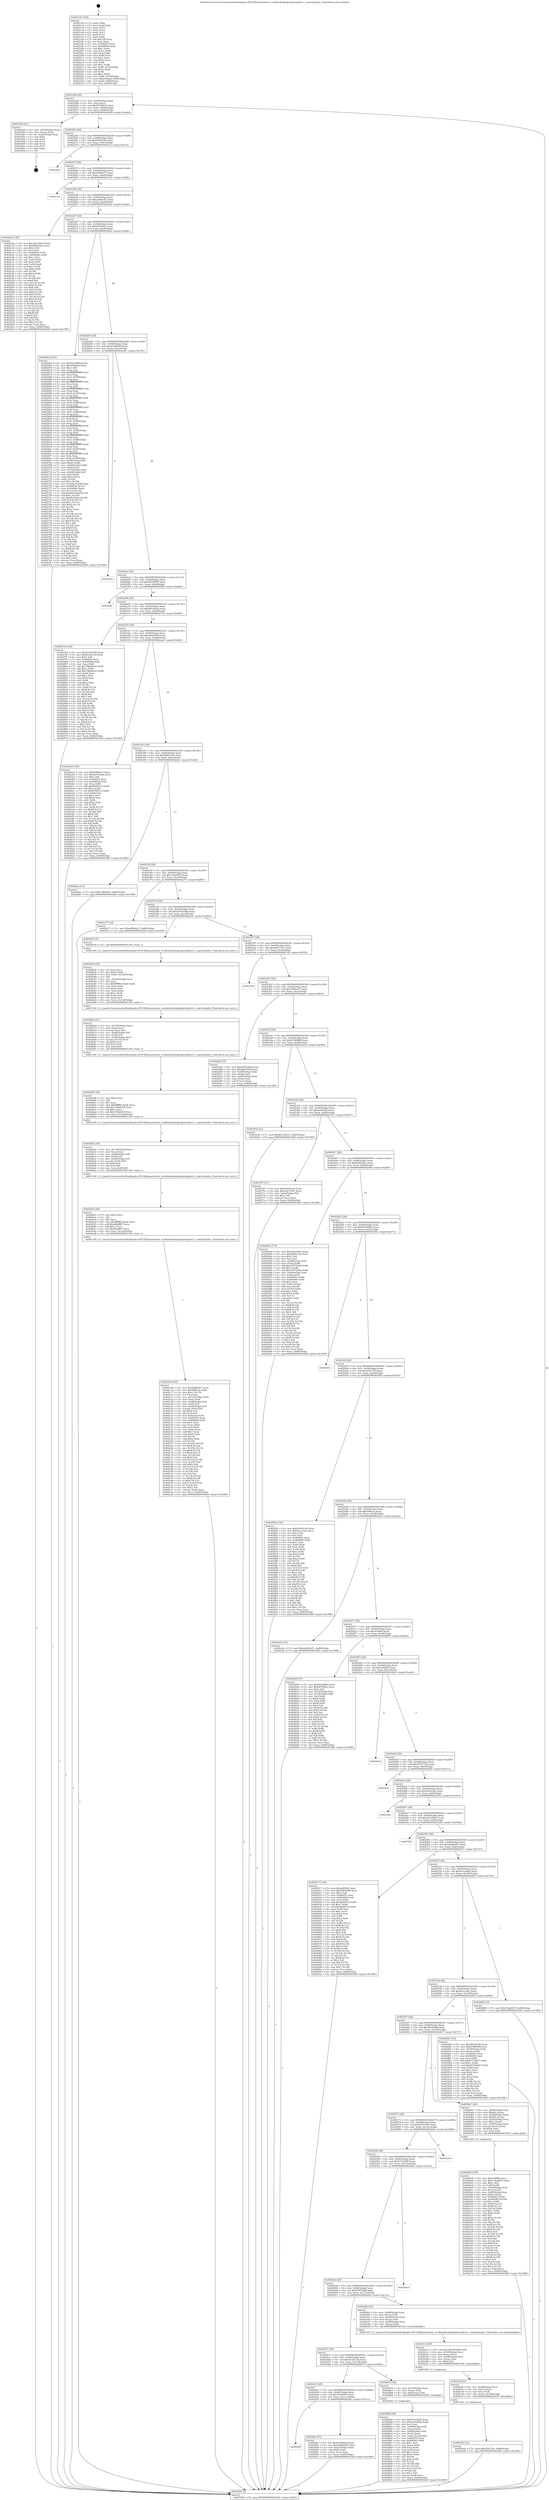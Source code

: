 digraph "0x4021e0" {
  label = "0x4021e0 (/mnt/c/Users/mathe/Desktop/tcc/POCII/binaries/extr_wcdbandroidsqlciphersqlite3.c_matchQuality_Final-ollvm.out::main(0))"
  labelloc = "t"
  node[shape=record]

  Entry [label="",width=0.3,height=0.3,shape=circle,fillcolor=black,style=filled]
  "0x402246" [label="{
     0x402246 [29]\l
     | [instrs]\l
     &nbsp;&nbsp;0x402246 \<+3\>: mov -0x80(%rbp),%eax\l
     &nbsp;&nbsp;0x402249 \<+2\>: mov %eax,%ecx\l
     &nbsp;&nbsp;0x40224b \<+6\>: sub $0x831d2b7e,%ecx\l
     &nbsp;&nbsp;0x402251 \<+6\>: mov %eax,-0x94(%rbp)\l
     &nbsp;&nbsp;0x402257 \<+6\>: mov %ecx,-0x98(%rbp)\l
     &nbsp;&nbsp;0x40225d \<+6\>: je 0000000000403049 \<main+0xe69\>\l
  }"]
  "0x403049" [label="{
     0x403049 [21]\l
     | [instrs]\l
     &nbsp;&nbsp;0x403049 \<+4\>: mov -0x78(%rbp),%rax\l
     &nbsp;&nbsp;0x40304d \<+2\>: mov (%rax),%eax\l
     &nbsp;&nbsp;0x40304f \<+4\>: lea -0x28(%rbp),%rsp\l
     &nbsp;&nbsp;0x403053 \<+1\>: pop %rbx\l
     &nbsp;&nbsp;0x403054 \<+2\>: pop %r12\l
     &nbsp;&nbsp;0x403056 \<+2\>: pop %r13\l
     &nbsp;&nbsp;0x403058 \<+2\>: pop %r14\l
     &nbsp;&nbsp;0x40305a \<+2\>: pop %r15\l
     &nbsp;&nbsp;0x40305c \<+1\>: pop %rbp\l
     &nbsp;&nbsp;0x40305d \<+1\>: ret\l
  }"]
  "0x402263" [label="{
     0x402263 [28]\l
     | [instrs]\l
     &nbsp;&nbsp;0x402263 \<+5\>: jmp 0000000000402268 \<main+0x88\>\l
     &nbsp;&nbsp;0x402268 \<+6\>: mov -0x94(%rbp),%eax\l
     &nbsp;&nbsp;0x40226e \<+5\>: sub $0x84f2d1b6,%eax\l
     &nbsp;&nbsp;0x402273 \<+6\>: mov %eax,-0x9c(%rbp)\l
     &nbsp;&nbsp;0x402279 \<+6\>: je 0000000000402eaf \<main+0xccf\>\l
  }"]
  Exit [label="",width=0.3,height=0.3,shape=circle,fillcolor=black,style=filled,peripheries=2]
  "0x402eaf" [label="{
     0x402eaf\l
  }", style=dashed]
  "0x40227f" [label="{
     0x40227f [28]\l
     | [instrs]\l
     &nbsp;&nbsp;0x40227f \<+5\>: jmp 0000000000402284 \<main+0xa4\>\l
     &nbsp;&nbsp;0x402284 \<+6\>: mov -0x94(%rbp),%eax\l
     &nbsp;&nbsp;0x40228a \<+5\>: sub $0x9ef84ae7,%eax\l
     &nbsp;&nbsp;0x40228f \<+6\>: mov %eax,-0xa0(%rbp)\l
     &nbsp;&nbsp;0x402295 \<+6\>: je 000000000040311b \<main+0xf3b\>\l
  }"]
  "0x402e44" [label="{
     0x402e44 [12]\l
     | [instrs]\l
     &nbsp;&nbsp;0x402e44 \<+7\>: movl $0x436176c,-0x80(%rbp)\l
     &nbsp;&nbsp;0x402e4b \<+5\>: jmp 000000000040326f \<main+0x108f\>\l
  }"]
  "0x40311b" [label="{
     0x40311b\l
  }", style=dashed]
  "0x40229b" [label="{
     0x40229b [28]\l
     | [instrs]\l
     &nbsp;&nbsp;0x40229b \<+5\>: jmp 00000000004022a0 \<main+0xc0\>\l
     &nbsp;&nbsp;0x4022a0 \<+6\>: mov -0x94(%rbp),%eax\l
     &nbsp;&nbsp;0x4022a6 \<+5\>: sub $0xa2b0bc51,%eax\l
     &nbsp;&nbsp;0x4022ab \<+6\>: mov %eax,-0xa4(%rbp)\l
     &nbsp;&nbsp;0x4022b1 \<+6\>: je 0000000000402cbe \<main+0xade\>\l
  }"]
  "0x402e2f" [label="{
     0x402e2f [21]\l
     | [instrs]\l
     &nbsp;&nbsp;0x402e2f \<+4\>: mov -0x48(%rbp),%rcx\l
     &nbsp;&nbsp;0x402e33 \<+3\>: mov (%rcx),%rcx\l
     &nbsp;&nbsp;0x402e36 \<+3\>: mov %rcx,%rdi\l
     &nbsp;&nbsp;0x402e39 \<+6\>: mov %eax,-0x130(%rbp)\l
     &nbsp;&nbsp;0x402e3f \<+5\>: call 0000000000401030 \<free@plt\>\l
     | [calls]\l
     &nbsp;&nbsp;0x401030 \{1\} (unknown)\l
  }"]
  "0x402cbe" [label="{
     0x402cbe [134]\l
     | [instrs]\l
     &nbsp;&nbsp;0x402cbe \<+5\>: mov $0x24e196e5,%eax\l
     &nbsp;&nbsp;0x402cc3 \<+5\>: mov $0xf26b29ac,%ecx\l
     &nbsp;&nbsp;0x402cc8 \<+2\>: mov $0x1,%dl\l
     &nbsp;&nbsp;0x402cca \<+2\>: xor %esi,%esi\l
     &nbsp;&nbsp;0x402ccc \<+7\>: mov 0x40605c,%edi\l
     &nbsp;&nbsp;0x402cd3 \<+8\>: mov 0x406060,%r8d\l
     &nbsp;&nbsp;0x402cdb \<+3\>: sub $0x1,%esi\l
     &nbsp;&nbsp;0x402cde \<+3\>: mov %edi,%r9d\l
     &nbsp;&nbsp;0x402ce1 \<+3\>: add %esi,%r9d\l
     &nbsp;&nbsp;0x402ce4 \<+4\>: imul %r9d,%edi\l
     &nbsp;&nbsp;0x402ce8 \<+3\>: and $0x1,%edi\l
     &nbsp;&nbsp;0x402ceb \<+3\>: cmp $0x0,%edi\l
     &nbsp;&nbsp;0x402cee \<+4\>: sete %r10b\l
     &nbsp;&nbsp;0x402cf2 \<+4\>: cmp $0xa,%r8d\l
     &nbsp;&nbsp;0x402cf6 \<+4\>: setl %r11b\l
     &nbsp;&nbsp;0x402cfa \<+3\>: mov %r10b,%bl\l
     &nbsp;&nbsp;0x402cfd \<+3\>: xor $0xff,%bl\l
     &nbsp;&nbsp;0x402d00 \<+3\>: mov %r11b,%r14b\l
     &nbsp;&nbsp;0x402d03 \<+4\>: xor $0xff,%r14b\l
     &nbsp;&nbsp;0x402d07 \<+3\>: xor $0x0,%dl\l
     &nbsp;&nbsp;0x402d0a \<+3\>: mov %bl,%r15b\l
     &nbsp;&nbsp;0x402d0d \<+4\>: and $0x0,%r15b\l
     &nbsp;&nbsp;0x402d11 \<+3\>: and %dl,%r10b\l
     &nbsp;&nbsp;0x402d14 \<+3\>: mov %r14b,%r12b\l
     &nbsp;&nbsp;0x402d17 \<+4\>: and $0x0,%r12b\l
     &nbsp;&nbsp;0x402d1b \<+3\>: and %dl,%r11b\l
     &nbsp;&nbsp;0x402d1e \<+3\>: or %r10b,%r15b\l
     &nbsp;&nbsp;0x402d21 \<+3\>: or %r11b,%r12b\l
     &nbsp;&nbsp;0x402d24 \<+3\>: xor %r12b,%r15b\l
     &nbsp;&nbsp;0x402d27 \<+3\>: or %r14b,%bl\l
     &nbsp;&nbsp;0x402d2a \<+3\>: xor $0xff,%bl\l
     &nbsp;&nbsp;0x402d2d \<+3\>: or $0x0,%dl\l
     &nbsp;&nbsp;0x402d30 \<+2\>: and %dl,%bl\l
     &nbsp;&nbsp;0x402d32 \<+3\>: or %bl,%r15b\l
     &nbsp;&nbsp;0x402d35 \<+4\>: test $0x1,%r15b\l
     &nbsp;&nbsp;0x402d39 \<+3\>: cmovne %ecx,%eax\l
     &nbsp;&nbsp;0x402d3c \<+3\>: mov %eax,-0x80(%rbp)\l
     &nbsp;&nbsp;0x402d3f \<+5\>: jmp 000000000040326f \<main+0x108f\>\l
  }"]
  "0x4022b7" [label="{
     0x4022b7 [28]\l
     | [instrs]\l
     &nbsp;&nbsp;0x4022b7 \<+5\>: jmp 00000000004022bc \<main+0xdc\>\l
     &nbsp;&nbsp;0x4022bc \<+6\>: mov -0x94(%rbp),%eax\l
     &nbsp;&nbsp;0x4022c2 \<+5\>: sub $0xb07b5fec,%eax\l
     &nbsp;&nbsp;0x4022c7 \<+6\>: mov %eax,-0xa8(%rbp)\l
     &nbsp;&nbsp;0x4022cd \<+6\>: je 000000000040266a \<main+0x48a\>\l
  }"]
  "0x402e12" [label="{
     0x402e12 [29]\l
     | [instrs]\l
     &nbsp;&nbsp;0x402e12 \<+10\>: movabs $0x4040b6,%rdi\l
     &nbsp;&nbsp;0x402e1c \<+4\>: mov -0x38(%rbp),%rcx\l
     &nbsp;&nbsp;0x402e20 \<+2\>: mov %eax,(%rcx)\l
     &nbsp;&nbsp;0x402e22 \<+4\>: mov -0x38(%rbp),%rcx\l
     &nbsp;&nbsp;0x402e26 \<+2\>: mov (%rcx),%esi\l
     &nbsp;&nbsp;0x402e28 \<+2\>: mov $0x0,%al\l
     &nbsp;&nbsp;0x402e2a \<+5\>: call 0000000000401040 \<printf@plt\>\l
     | [calls]\l
     &nbsp;&nbsp;0x401040 \{1\} (unknown)\l
  }"]
  "0x40266a" [label="{
     0x40266a [333]\l
     | [instrs]\l
     &nbsp;&nbsp;0x40266a \<+5\>: mov $0xf4218862,%eax\l
     &nbsp;&nbsp;0x40266f \<+5\>: mov $0xeb5faf2d,%ecx\l
     &nbsp;&nbsp;0x402674 \<+2\>: mov $0x1,%dl\l
     &nbsp;&nbsp;0x402676 \<+3\>: mov %rsp,%rsi\l
     &nbsp;&nbsp;0x402679 \<+4\>: add $0xfffffffffffffff0,%rsi\l
     &nbsp;&nbsp;0x40267d \<+3\>: mov %rsi,%rsp\l
     &nbsp;&nbsp;0x402680 \<+4\>: mov %rsi,-0x78(%rbp)\l
     &nbsp;&nbsp;0x402684 \<+3\>: mov %rsp,%rsi\l
     &nbsp;&nbsp;0x402687 \<+4\>: add $0xfffffffffffffff0,%rsi\l
     &nbsp;&nbsp;0x40268b \<+3\>: mov %rsi,%rsp\l
     &nbsp;&nbsp;0x40268e \<+3\>: mov %rsp,%rdi\l
     &nbsp;&nbsp;0x402691 \<+4\>: add $0xfffffffffffffff0,%rdi\l
     &nbsp;&nbsp;0x402695 \<+3\>: mov %rdi,%rsp\l
     &nbsp;&nbsp;0x402698 \<+4\>: mov %rdi,-0x70(%rbp)\l
     &nbsp;&nbsp;0x40269c \<+3\>: mov %rsp,%rdi\l
     &nbsp;&nbsp;0x40269f \<+4\>: add $0xfffffffffffffff0,%rdi\l
     &nbsp;&nbsp;0x4026a3 \<+3\>: mov %rdi,%rsp\l
     &nbsp;&nbsp;0x4026a6 \<+4\>: mov %rdi,-0x68(%rbp)\l
     &nbsp;&nbsp;0x4026aa \<+3\>: mov %rsp,%rdi\l
     &nbsp;&nbsp;0x4026ad \<+4\>: add $0xfffffffffffffff0,%rdi\l
     &nbsp;&nbsp;0x4026b1 \<+3\>: mov %rdi,%rsp\l
     &nbsp;&nbsp;0x4026b4 \<+4\>: mov %rdi,-0x60(%rbp)\l
     &nbsp;&nbsp;0x4026b8 \<+3\>: mov %rsp,%rdi\l
     &nbsp;&nbsp;0x4026bb \<+4\>: add $0xfffffffffffffff0,%rdi\l
     &nbsp;&nbsp;0x4026bf \<+3\>: mov %rdi,%rsp\l
     &nbsp;&nbsp;0x4026c2 \<+4\>: mov %rdi,-0x58(%rbp)\l
     &nbsp;&nbsp;0x4026c6 \<+3\>: mov %rsp,%rdi\l
     &nbsp;&nbsp;0x4026c9 \<+4\>: add $0xfffffffffffffff0,%rdi\l
     &nbsp;&nbsp;0x4026cd \<+3\>: mov %rdi,%rsp\l
     &nbsp;&nbsp;0x4026d0 \<+4\>: mov %rdi,-0x50(%rbp)\l
     &nbsp;&nbsp;0x4026d4 \<+3\>: mov %rsp,%rdi\l
     &nbsp;&nbsp;0x4026d7 \<+4\>: add $0xfffffffffffffff0,%rdi\l
     &nbsp;&nbsp;0x4026db \<+3\>: mov %rdi,%rsp\l
     &nbsp;&nbsp;0x4026de \<+4\>: mov %rdi,-0x48(%rbp)\l
     &nbsp;&nbsp;0x4026e2 \<+3\>: mov %rsp,%rdi\l
     &nbsp;&nbsp;0x4026e5 \<+4\>: add $0xfffffffffffffff0,%rdi\l
     &nbsp;&nbsp;0x4026e9 \<+3\>: mov %rdi,%rsp\l
     &nbsp;&nbsp;0x4026ec \<+4\>: mov %rdi,-0x40(%rbp)\l
     &nbsp;&nbsp;0x4026f0 \<+3\>: mov %rsp,%rdi\l
     &nbsp;&nbsp;0x4026f3 \<+4\>: add $0xfffffffffffffff0,%rdi\l
     &nbsp;&nbsp;0x4026f7 \<+3\>: mov %rdi,%rsp\l
     &nbsp;&nbsp;0x4026fa \<+4\>: mov %rdi,-0x38(%rbp)\l
     &nbsp;&nbsp;0x4026fe \<+4\>: mov -0x78(%rbp),%rdi\l
     &nbsp;&nbsp;0x402702 \<+6\>: movl $0x0,(%rdi)\l
     &nbsp;&nbsp;0x402708 \<+7\>: mov -0x84(%rbp),%r8d\l
     &nbsp;&nbsp;0x40270f \<+3\>: mov %r8d,(%rsi)\l
     &nbsp;&nbsp;0x402712 \<+4\>: mov -0x70(%rbp),%rdi\l
     &nbsp;&nbsp;0x402716 \<+7\>: mov -0x90(%rbp),%r9\l
     &nbsp;&nbsp;0x40271d \<+3\>: mov %r9,(%rdi)\l
     &nbsp;&nbsp;0x402720 \<+3\>: cmpl $0x2,(%rsi)\l
     &nbsp;&nbsp;0x402723 \<+4\>: setne %r10b\l
     &nbsp;&nbsp;0x402727 \<+4\>: and $0x1,%r10b\l
     &nbsp;&nbsp;0x40272b \<+4\>: mov %r10b,-0x2d(%rbp)\l
     &nbsp;&nbsp;0x40272f \<+8\>: mov 0x40605c,%r11d\l
     &nbsp;&nbsp;0x402737 \<+7\>: mov 0x406060,%ebx\l
     &nbsp;&nbsp;0x40273e \<+3\>: mov %r11d,%r14d\l
     &nbsp;&nbsp;0x402741 \<+7\>: add $0x84140ad,%r14d\l
     &nbsp;&nbsp;0x402748 \<+4\>: sub $0x1,%r14d\l
     &nbsp;&nbsp;0x40274c \<+7\>: sub $0x84140ad,%r14d\l
     &nbsp;&nbsp;0x402753 \<+4\>: imul %r14d,%r11d\l
     &nbsp;&nbsp;0x402757 \<+4\>: and $0x1,%r11d\l
     &nbsp;&nbsp;0x40275b \<+4\>: cmp $0x0,%r11d\l
     &nbsp;&nbsp;0x40275f \<+4\>: sete %r10b\l
     &nbsp;&nbsp;0x402763 \<+3\>: cmp $0xa,%ebx\l
     &nbsp;&nbsp;0x402766 \<+4\>: setl %r15b\l
     &nbsp;&nbsp;0x40276a \<+3\>: mov %r10b,%r12b\l
     &nbsp;&nbsp;0x40276d \<+4\>: xor $0xff,%r12b\l
     &nbsp;&nbsp;0x402771 \<+3\>: mov %r15b,%r13b\l
     &nbsp;&nbsp;0x402774 \<+4\>: xor $0xff,%r13b\l
     &nbsp;&nbsp;0x402778 \<+3\>: xor $0x1,%dl\l
     &nbsp;&nbsp;0x40277b \<+3\>: mov %r12b,%sil\l
     &nbsp;&nbsp;0x40277e \<+4\>: and $0xff,%sil\l
     &nbsp;&nbsp;0x402782 \<+3\>: and %dl,%r10b\l
     &nbsp;&nbsp;0x402785 \<+3\>: mov %r13b,%dil\l
     &nbsp;&nbsp;0x402788 \<+4\>: and $0xff,%dil\l
     &nbsp;&nbsp;0x40278c \<+3\>: and %dl,%r15b\l
     &nbsp;&nbsp;0x40278f \<+3\>: or %r10b,%sil\l
     &nbsp;&nbsp;0x402792 \<+3\>: or %r15b,%dil\l
     &nbsp;&nbsp;0x402795 \<+3\>: xor %dil,%sil\l
     &nbsp;&nbsp;0x402798 \<+3\>: or %r13b,%r12b\l
     &nbsp;&nbsp;0x40279b \<+4\>: xor $0xff,%r12b\l
     &nbsp;&nbsp;0x40279f \<+3\>: or $0x1,%dl\l
     &nbsp;&nbsp;0x4027a2 \<+3\>: and %dl,%r12b\l
     &nbsp;&nbsp;0x4027a5 \<+3\>: or %r12b,%sil\l
     &nbsp;&nbsp;0x4027a8 \<+4\>: test $0x1,%sil\l
     &nbsp;&nbsp;0x4027ac \<+3\>: cmovne %ecx,%eax\l
     &nbsp;&nbsp;0x4027af \<+3\>: mov %eax,-0x80(%rbp)\l
     &nbsp;&nbsp;0x4027b2 \<+5\>: jmp 000000000040326f \<main+0x108f\>\l
  }"]
  "0x4022d3" [label="{
     0x4022d3 [28]\l
     | [instrs]\l
     &nbsp;&nbsp;0x4022d3 \<+5\>: jmp 00000000004022d8 \<main+0xf8\>\l
     &nbsp;&nbsp;0x4022d8 \<+6\>: mov -0x94(%rbp),%eax\l
     &nbsp;&nbsp;0x4022de \<+5\>: sub $0xb338b0af,%eax\l
     &nbsp;&nbsp;0x4022e3 \<+6\>: mov %eax,-0xac(%rbp)\l
     &nbsp;&nbsp;0x4022e9 \<+6\>: je 0000000000402e50 \<main+0xc70\>\l
  }"]
  "0x402c0d" [label="{
     0x402c0d [165]\l
     | [instrs]\l
     &nbsp;&nbsp;0x402c0d \<+5\>: mov $0x9ef84ae7,%ecx\l
     &nbsp;&nbsp;0x402c12 \<+5\>: mov $0x69f9caa,%edx\l
     &nbsp;&nbsp;0x402c17 \<+3\>: mov $0x1,%r11b\l
     &nbsp;&nbsp;0x402c1a \<+2\>: xor %esi,%esi\l
     &nbsp;&nbsp;0x402c1c \<+6\>: mov -0x12c(%rbp),%edi\l
     &nbsp;&nbsp;0x402c22 \<+3\>: imul %eax,%edi\l
     &nbsp;&nbsp;0x402c25 \<+4\>: mov -0x48(%rbp),%r8\l
     &nbsp;&nbsp;0x402c29 \<+3\>: mov (%r8),%r8\l
     &nbsp;&nbsp;0x402c2c \<+4\>: mov -0x40(%rbp),%r9\l
     &nbsp;&nbsp;0x402c30 \<+3\>: movslq (%r9),%r9\l
     &nbsp;&nbsp;0x402c33 \<+4\>: shl $0x4,%r9\l
     &nbsp;&nbsp;0x402c37 \<+3\>: add %r9,%r8\l
     &nbsp;&nbsp;0x402c3a \<+4\>: mov %edi,0xc(%r8)\l
     &nbsp;&nbsp;0x402c3e \<+7\>: mov 0x40605c,%eax\l
     &nbsp;&nbsp;0x402c45 \<+7\>: mov 0x406060,%edi\l
     &nbsp;&nbsp;0x402c4c \<+3\>: sub $0x1,%esi\l
     &nbsp;&nbsp;0x402c4f \<+2\>: mov %eax,%ebx\l
     &nbsp;&nbsp;0x402c51 \<+2\>: add %esi,%ebx\l
     &nbsp;&nbsp;0x402c53 \<+3\>: imul %ebx,%eax\l
     &nbsp;&nbsp;0x402c56 \<+3\>: and $0x1,%eax\l
     &nbsp;&nbsp;0x402c59 \<+3\>: cmp $0x0,%eax\l
     &nbsp;&nbsp;0x402c5c \<+4\>: sete %r14b\l
     &nbsp;&nbsp;0x402c60 \<+3\>: cmp $0xa,%edi\l
     &nbsp;&nbsp;0x402c63 \<+4\>: setl %r15b\l
     &nbsp;&nbsp;0x402c67 \<+3\>: mov %r14b,%r12b\l
     &nbsp;&nbsp;0x402c6a \<+4\>: xor $0xff,%r12b\l
     &nbsp;&nbsp;0x402c6e \<+3\>: mov %r15b,%r13b\l
     &nbsp;&nbsp;0x402c71 \<+4\>: xor $0xff,%r13b\l
     &nbsp;&nbsp;0x402c75 \<+4\>: xor $0x0,%r11b\l
     &nbsp;&nbsp;0x402c79 \<+3\>: mov %r12b,%al\l
     &nbsp;&nbsp;0x402c7c \<+2\>: and $0x0,%al\l
     &nbsp;&nbsp;0x402c7e \<+3\>: and %r11b,%r14b\l
     &nbsp;&nbsp;0x402c81 \<+3\>: mov %r13b,%sil\l
     &nbsp;&nbsp;0x402c84 \<+4\>: and $0x0,%sil\l
     &nbsp;&nbsp;0x402c88 \<+3\>: and %r11b,%r15b\l
     &nbsp;&nbsp;0x402c8b \<+3\>: or %r14b,%al\l
     &nbsp;&nbsp;0x402c8e \<+3\>: or %r15b,%sil\l
     &nbsp;&nbsp;0x402c91 \<+3\>: xor %sil,%al\l
     &nbsp;&nbsp;0x402c94 \<+3\>: or %r13b,%r12b\l
     &nbsp;&nbsp;0x402c97 \<+4\>: xor $0xff,%r12b\l
     &nbsp;&nbsp;0x402c9b \<+4\>: or $0x0,%r11b\l
     &nbsp;&nbsp;0x402c9f \<+3\>: and %r11b,%r12b\l
     &nbsp;&nbsp;0x402ca2 \<+3\>: or %r12b,%al\l
     &nbsp;&nbsp;0x402ca5 \<+2\>: test $0x1,%al\l
     &nbsp;&nbsp;0x402ca7 \<+3\>: cmovne %edx,%ecx\l
     &nbsp;&nbsp;0x402caa \<+3\>: mov %ecx,-0x80(%rbp)\l
     &nbsp;&nbsp;0x402cad \<+5\>: jmp 000000000040326f \<main+0x108f\>\l
  }"]
  "0x402e50" [label="{
     0x402e50\l
  }", style=dashed]
  "0x4022ef" [label="{
     0x4022ef [28]\l
     | [instrs]\l
     &nbsp;&nbsp;0x4022ef \<+5\>: jmp 00000000004022f4 \<main+0x114\>\l
     &nbsp;&nbsp;0x4022f4 \<+6\>: mov -0x94(%rbp),%eax\l
     &nbsp;&nbsp;0x4022fa \<+5\>: sub $0xb9c58f70,%eax\l
     &nbsp;&nbsp;0x4022ff \<+6\>: mov %eax,-0xb0(%rbp)\l
     &nbsp;&nbsp;0x402305 \<+6\>: je 0000000000402f44 \<main+0xd64\>\l
  }"]
  "0x402be5" [label="{
     0x402be5 [40]\l
     | [instrs]\l
     &nbsp;&nbsp;0x402be5 \<+5\>: mov $0x2,%ecx\l
     &nbsp;&nbsp;0x402bea \<+1\>: cltd\l
     &nbsp;&nbsp;0x402beb \<+2\>: idiv %ecx\l
     &nbsp;&nbsp;0x402bed \<+6\>: imul $0xfffffffe,%edx,%ecx\l
     &nbsp;&nbsp;0x402bf3 \<+6\>: add $0xafbaff67,%ecx\l
     &nbsp;&nbsp;0x402bf9 \<+3\>: add $0x1,%ecx\l
     &nbsp;&nbsp;0x402bfc \<+6\>: sub $0xafbaff67,%ecx\l
     &nbsp;&nbsp;0x402c02 \<+6\>: mov %ecx,-0x12c(%rbp)\l
     &nbsp;&nbsp;0x402c08 \<+5\>: call 0000000000401160 \<next_i\>\l
     | [calls]\l
     &nbsp;&nbsp;0x401160 \{1\} (/mnt/c/Users/mathe/Desktop/tcc/POCII/binaries/extr_wcdbandroidsqlciphersqlite3.c_matchQuality_Final-ollvm.out::next_i)\l
  }"]
  "0x402f44" [label="{
     0x402f44\l
  }", style=dashed]
  "0x40230b" [label="{
     0x40230b [28]\l
     | [instrs]\l
     &nbsp;&nbsp;0x40230b \<+5\>: jmp 0000000000402310 \<main+0x130\>\l
     &nbsp;&nbsp;0x402310 \<+6\>: mov -0x94(%rbp),%eax\l
     &nbsp;&nbsp;0x402316 \<+5\>: sub $0xbb439ce0,%eax\l
     &nbsp;&nbsp;0x40231b \<+6\>: mov %eax,-0xb4(%rbp)\l
     &nbsp;&nbsp;0x402321 \<+6\>: je 00000000004027ed \<main+0x60d\>\l
  }"]
  "0x402bbe" [label="{
     0x402bbe [39]\l
     | [instrs]\l
     &nbsp;&nbsp;0x402bbe \<+6\>: mov -0x128(%rbp),%ecx\l
     &nbsp;&nbsp;0x402bc4 \<+3\>: imul %eax,%ecx\l
     &nbsp;&nbsp;0x402bc7 \<+4\>: mov -0x48(%rbp),%r8\l
     &nbsp;&nbsp;0x402bcb \<+3\>: mov (%r8),%r8\l
     &nbsp;&nbsp;0x402bce \<+4\>: mov -0x40(%rbp),%r9\l
     &nbsp;&nbsp;0x402bd2 \<+3\>: movslq (%r9),%r9\l
     &nbsp;&nbsp;0x402bd5 \<+4\>: shl $0x4,%r9\l
     &nbsp;&nbsp;0x402bd9 \<+3\>: add %r9,%r8\l
     &nbsp;&nbsp;0x402bdc \<+4\>: mov %ecx,0x8(%r8)\l
     &nbsp;&nbsp;0x402be0 \<+5\>: call 0000000000401160 \<next_i\>\l
     | [calls]\l
     &nbsp;&nbsp;0x401160 \{1\} (/mnt/c/Users/mathe/Desktop/tcc/POCII/binaries/extr_wcdbandroidsqlciphersqlite3.c_matchQuality_Final-ollvm.out::next_i)\l
  }"]
  "0x4027ed" [label="{
     0x4027ed [144]\l
     | [instrs]\l
     &nbsp;&nbsp;0x4027ed \<+5\>: mov $0x633322f5,%eax\l
     &nbsp;&nbsp;0x4027f2 \<+5\>: mov $0x6c2d3c3d,%ecx\l
     &nbsp;&nbsp;0x4027f7 \<+2\>: mov $0x1,%dl\l
     &nbsp;&nbsp;0x4027f9 \<+7\>: mov 0x40605c,%esi\l
     &nbsp;&nbsp;0x402800 \<+7\>: mov 0x406060,%edi\l
     &nbsp;&nbsp;0x402807 \<+3\>: mov %esi,%r8d\l
     &nbsp;&nbsp;0x40280a \<+7\>: sub $0x79b8de35,%r8d\l
     &nbsp;&nbsp;0x402811 \<+4\>: sub $0x1,%r8d\l
     &nbsp;&nbsp;0x402815 \<+7\>: add $0x79b8de35,%r8d\l
     &nbsp;&nbsp;0x40281c \<+4\>: imul %r8d,%esi\l
     &nbsp;&nbsp;0x402820 \<+3\>: and $0x1,%esi\l
     &nbsp;&nbsp;0x402823 \<+3\>: cmp $0x0,%esi\l
     &nbsp;&nbsp;0x402826 \<+4\>: sete %r9b\l
     &nbsp;&nbsp;0x40282a \<+3\>: cmp $0xa,%edi\l
     &nbsp;&nbsp;0x40282d \<+4\>: setl %r10b\l
     &nbsp;&nbsp;0x402831 \<+3\>: mov %r9b,%r11b\l
     &nbsp;&nbsp;0x402834 \<+4\>: xor $0xff,%r11b\l
     &nbsp;&nbsp;0x402838 \<+3\>: mov %r10b,%bl\l
     &nbsp;&nbsp;0x40283b \<+3\>: xor $0xff,%bl\l
     &nbsp;&nbsp;0x40283e \<+3\>: xor $0x1,%dl\l
     &nbsp;&nbsp;0x402841 \<+3\>: mov %r11b,%r14b\l
     &nbsp;&nbsp;0x402844 \<+4\>: and $0xff,%r14b\l
     &nbsp;&nbsp;0x402848 \<+3\>: and %dl,%r9b\l
     &nbsp;&nbsp;0x40284b \<+3\>: mov %bl,%r15b\l
     &nbsp;&nbsp;0x40284e \<+4\>: and $0xff,%r15b\l
     &nbsp;&nbsp;0x402852 \<+3\>: and %dl,%r10b\l
     &nbsp;&nbsp;0x402855 \<+3\>: or %r9b,%r14b\l
     &nbsp;&nbsp;0x402858 \<+3\>: or %r10b,%r15b\l
     &nbsp;&nbsp;0x40285b \<+3\>: xor %r15b,%r14b\l
     &nbsp;&nbsp;0x40285e \<+3\>: or %bl,%r11b\l
     &nbsp;&nbsp;0x402861 \<+4\>: xor $0xff,%r11b\l
     &nbsp;&nbsp;0x402865 \<+3\>: or $0x1,%dl\l
     &nbsp;&nbsp;0x402868 \<+3\>: and %dl,%r11b\l
     &nbsp;&nbsp;0x40286b \<+3\>: or %r11b,%r14b\l
     &nbsp;&nbsp;0x40286e \<+4\>: test $0x1,%r14b\l
     &nbsp;&nbsp;0x402872 \<+3\>: cmovne %ecx,%eax\l
     &nbsp;&nbsp;0x402875 \<+3\>: mov %eax,-0x80(%rbp)\l
     &nbsp;&nbsp;0x402878 \<+5\>: jmp 000000000040326f \<main+0x108f\>\l
  }"]
  "0x402327" [label="{
     0x402327 [28]\l
     | [instrs]\l
     &nbsp;&nbsp;0x402327 \<+5\>: jmp 000000000040232c \<main+0x14c\>\l
     &nbsp;&nbsp;0x40232c \<+6\>: mov -0x94(%rbp),%eax\l
     &nbsp;&nbsp;0x402332 \<+5\>: sub $0xbb6055df,%eax\l
     &nbsp;&nbsp;0x402337 \<+6\>: mov %eax,-0xb8(%rbp)\l
     &nbsp;&nbsp;0x40233d \<+6\>: je 0000000000402aa4 \<main+0x8c4\>\l
  }"]
  "0x402b96" [label="{
     0x402b96 [40]\l
     | [instrs]\l
     &nbsp;&nbsp;0x402b96 \<+5\>: mov $0x2,%ecx\l
     &nbsp;&nbsp;0x402b9b \<+1\>: cltd\l
     &nbsp;&nbsp;0x402b9c \<+2\>: idiv %ecx\l
     &nbsp;&nbsp;0x402b9e \<+6\>: imul $0xfffffffe,%edx,%ecx\l
     &nbsp;&nbsp;0x402ba4 \<+6\>: add $0x15826c65,%ecx\l
     &nbsp;&nbsp;0x402baa \<+3\>: add $0x1,%ecx\l
     &nbsp;&nbsp;0x402bad \<+6\>: sub $0x15826c65,%ecx\l
     &nbsp;&nbsp;0x402bb3 \<+6\>: mov %ecx,-0x128(%rbp)\l
     &nbsp;&nbsp;0x402bb9 \<+5\>: call 0000000000401160 \<next_i\>\l
     | [calls]\l
     &nbsp;&nbsp;0x401160 \{1\} (/mnt/c/Users/mathe/Desktop/tcc/POCII/binaries/extr_wcdbandroidsqlciphersqlite3.c_matchQuality_Final-ollvm.out::next_i)\l
  }"]
  "0x402aa4" [label="{
     0x402aa4 [144]\l
     | [instrs]\l
     &nbsp;&nbsp;0x402aa4 \<+5\>: mov $0x9ef84ae7,%eax\l
     &nbsp;&nbsp;0x402aa9 \<+5\>: mov $0xcb51d3d6,%ecx\l
     &nbsp;&nbsp;0x402aae \<+2\>: mov $0x1,%dl\l
     &nbsp;&nbsp;0x402ab0 \<+7\>: mov 0x40605c,%esi\l
     &nbsp;&nbsp;0x402ab7 \<+7\>: mov 0x406060,%edi\l
     &nbsp;&nbsp;0x402abe \<+3\>: mov %esi,%r8d\l
     &nbsp;&nbsp;0x402ac1 \<+7\>: add $0x85565c1f,%r8d\l
     &nbsp;&nbsp;0x402ac8 \<+4\>: sub $0x1,%r8d\l
     &nbsp;&nbsp;0x402acc \<+7\>: sub $0x85565c1f,%r8d\l
     &nbsp;&nbsp;0x402ad3 \<+4\>: imul %r8d,%esi\l
     &nbsp;&nbsp;0x402ad7 \<+3\>: and $0x1,%esi\l
     &nbsp;&nbsp;0x402ada \<+3\>: cmp $0x0,%esi\l
     &nbsp;&nbsp;0x402add \<+4\>: sete %r9b\l
     &nbsp;&nbsp;0x402ae1 \<+3\>: cmp $0xa,%edi\l
     &nbsp;&nbsp;0x402ae4 \<+4\>: setl %r10b\l
     &nbsp;&nbsp;0x402ae8 \<+3\>: mov %r9b,%r11b\l
     &nbsp;&nbsp;0x402aeb \<+4\>: xor $0xff,%r11b\l
     &nbsp;&nbsp;0x402aef \<+3\>: mov %r10b,%bl\l
     &nbsp;&nbsp;0x402af2 \<+3\>: xor $0xff,%bl\l
     &nbsp;&nbsp;0x402af5 \<+3\>: xor $0x1,%dl\l
     &nbsp;&nbsp;0x402af8 \<+3\>: mov %r11b,%r14b\l
     &nbsp;&nbsp;0x402afb \<+4\>: and $0xff,%r14b\l
     &nbsp;&nbsp;0x402aff \<+3\>: and %dl,%r9b\l
     &nbsp;&nbsp;0x402b02 \<+3\>: mov %bl,%r15b\l
     &nbsp;&nbsp;0x402b05 \<+4\>: and $0xff,%r15b\l
     &nbsp;&nbsp;0x402b09 \<+3\>: and %dl,%r10b\l
     &nbsp;&nbsp;0x402b0c \<+3\>: or %r9b,%r14b\l
     &nbsp;&nbsp;0x402b0f \<+3\>: or %r10b,%r15b\l
     &nbsp;&nbsp;0x402b12 \<+3\>: xor %r15b,%r14b\l
     &nbsp;&nbsp;0x402b15 \<+3\>: or %bl,%r11b\l
     &nbsp;&nbsp;0x402b18 \<+4\>: xor $0xff,%r11b\l
     &nbsp;&nbsp;0x402b1c \<+3\>: or $0x1,%dl\l
     &nbsp;&nbsp;0x402b1f \<+3\>: and %dl,%r11b\l
     &nbsp;&nbsp;0x402b22 \<+3\>: or %r11b,%r14b\l
     &nbsp;&nbsp;0x402b25 \<+4\>: test $0x1,%r14b\l
     &nbsp;&nbsp;0x402b29 \<+3\>: cmovne %ecx,%eax\l
     &nbsp;&nbsp;0x402b2c \<+3\>: mov %eax,-0x80(%rbp)\l
     &nbsp;&nbsp;0x402b2f \<+5\>: jmp 000000000040326f \<main+0x108f\>\l
  }"]
  "0x402343" [label="{
     0x402343 [28]\l
     | [instrs]\l
     &nbsp;&nbsp;0x402343 \<+5\>: jmp 0000000000402348 \<main+0x168\>\l
     &nbsp;&nbsp;0x402348 \<+6\>: mov -0x94(%rbp),%eax\l
     &nbsp;&nbsp;0x40234e \<+5\>: sub $0xbf083124,%eax\l
     &nbsp;&nbsp;0x402353 \<+6\>: mov %eax,-0xbc(%rbp)\l
     &nbsp;&nbsp;0x402359 \<+6\>: je 0000000000402dee \<main+0xc0e\>\l
  }"]
  "0x402b6d" [label="{
     0x402b6d [41]\l
     | [instrs]\l
     &nbsp;&nbsp;0x402b6d \<+6\>: mov -0x124(%rbp),%ecx\l
     &nbsp;&nbsp;0x402b73 \<+3\>: imul %eax,%ecx\l
     &nbsp;&nbsp;0x402b76 \<+3\>: movslq %ecx,%r8\l
     &nbsp;&nbsp;0x402b79 \<+4\>: mov -0x48(%rbp),%r9\l
     &nbsp;&nbsp;0x402b7d \<+3\>: mov (%r9),%r9\l
     &nbsp;&nbsp;0x402b80 \<+4\>: mov -0x40(%rbp),%r10\l
     &nbsp;&nbsp;0x402b84 \<+3\>: movslq (%r10),%r10\l
     &nbsp;&nbsp;0x402b87 \<+4\>: shl $0x4,%r10\l
     &nbsp;&nbsp;0x402b8b \<+3\>: add %r10,%r9\l
     &nbsp;&nbsp;0x402b8e \<+3\>: mov %r8,(%r9)\l
     &nbsp;&nbsp;0x402b91 \<+5\>: call 0000000000401160 \<next_i\>\l
     | [calls]\l
     &nbsp;&nbsp;0x401160 \{1\} (/mnt/c/Users/mathe/Desktop/tcc/POCII/binaries/extr_wcdbandroidsqlciphersqlite3.c_matchQuality_Final-ollvm.out::next_i)\l
  }"]
  "0x402dee" [label="{
     0x402dee [12]\l
     | [instrs]\l
     &nbsp;&nbsp;0x402dee \<+7\>: movl $0xcf984a27,-0x80(%rbp)\l
     &nbsp;&nbsp;0x402df5 \<+5\>: jmp 000000000040326f \<main+0x108f\>\l
  }"]
  "0x40235f" [label="{
     0x40235f [28]\l
     | [instrs]\l
     &nbsp;&nbsp;0x40235f \<+5\>: jmp 0000000000402364 \<main+0x184\>\l
     &nbsp;&nbsp;0x402364 \<+6\>: mov -0x94(%rbp),%eax\l
     &nbsp;&nbsp;0x40236a \<+5\>: sub $0xc7daa970,%eax\l
     &nbsp;&nbsp;0x40236f \<+6\>: mov %eax,-0xc0(%rbp)\l
     &nbsp;&nbsp;0x402375 \<+6\>: je 0000000000402a77 \<main+0x897\>\l
  }"]
  "0x402b39" [label="{
     0x402b39 [52]\l
     | [instrs]\l
     &nbsp;&nbsp;0x402b39 \<+2\>: xor %ecx,%ecx\l
     &nbsp;&nbsp;0x402b3b \<+5\>: mov $0x2,%edx\l
     &nbsp;&nbsp;0x402b40 \<+6\>: mov %edx,-0x120(%rbp)\l
     &nbsp;&nbsp;0x402b46 \<+1\>: cltd\l
     &nbsp;&nbsp;0x402b47 \<+6\>: mov -0x120(%rbp),%esi\l
     &nbsp;&nbsp;0x402b4d \<+2\>: idiv %esi\l
     &nbsp;&nbsp;0x402b4f \<+6\>: imul $0xfffffffe,%edx,%edx\l
     &nbsp;&nbsp;0x402b55 \<+2\>: mov %ecx,%edi\l
     &nbsp;&nbsp;0x402b57 \<+2\>: sub %edx,%edi\l
     &nbsp;&nbsp;0x402b59 \<+2\>: mov %ecx,%edx\l
     &nbsp;&nbsp;0x402b5b \<+3\>: sub $0x1,%edx\l
     &nbsp;&nbsp;0x402b5e \<+2\>: add %edx,%edi\l
     &nbsp;&nbsp;0x402b60 \<+2\>: sub %edi,%ecx\l
     &nbsp;&nbsp;0x402b62 \<+6\>: mov %ecx,-0x124(%rbp)\l
     &nbsp;&nbsp;0x402b68 \<+5\>: call 0000000000401160 \<next_i\>\l
     | [calls]\l
     &nbsp;&nbsp;0x401160 \{1\} (/mnt/c/Users/mathe/Desktop/tcc/POCII/binaries/extr_wcdbandroidsqlciphersqlite3.c_matchQuality_Final-ollvm.out::next_i)\l
  }"]
  "0x402a77" [label="{
     0x402a77 [12]\l
     | [instrs]\l
     &nbsp;&nbsp;0x402a77 \<+7\>: movl $0xcf984a27,-0x80(%rbp)\l
     &nbsp;&nbsp;0x402a7e \<+5\>: jmp 000000000040326f \<main+0x108f\>\l
  }"]
  "0x40237b" [label="{
     0x40237b [28]\l
     | [instrs]\l
     &nbsp;&nbsp;0x40237b \<+5\>: jmp 0000000000402380 \<main+0x1a0\>\l
     &nbsp;&nbsp;0x402380 \<+6\>: mov -0x94(%rbp),%eax\l
     &nbsp;&nbsp;0x402386 \<+5\>: sub $0xcb51d3d6,%eax\l
     &nbsp;&nbsp;0x40238b \<+6\>: mov %eax,-0xc4(%rbp)\l
     &nbsp;&nbsp;0x402391 \<+6\>: je 0000000000402b34 \<main+0x954\>\l
  }"]
  "0x4029d8" [label="{
     0x4029d8 [159]\l
     | [instrs]\l
     &nbsp;&nbsp;0x4029d8 \<+5\>: mov $0xeef2f9b,%ecx\l
     &nbsp;&nbsp;0x4029dd \<+5\>: mov $0xc7daa970,%edx\l
     &nbsp;&nbsp;0x4029e2 \<+3\>: mov $0x1,%sil\l
     &nbsp;&nbsp;0x4029e5 \<+3\>: xor %r8d,%r8d\l
     &nbsp;&nbsp;0x4029e8 \<+4\>: mov -0x48(%rbp),%rdi\l
     &nbsp;&nbsp;0x4029ec \<+3\>: mov %rax,(%rdi)\l
     &nbsp;&nbsp;0x4029ef \<+4\>: mov -0x40(%rbp),%rax\l
     &nbsp;&nbsp;0x4029f3 \<+6\>: movl $0x0,(%rax)\l
     &nbsp;&nbsp;0x4029f9 \<+8\>: mov 0x40605c,%r9d\l
     &nbsp;&nbsp;0x402a01 \<+8\>: mov 0x406060,%r10d\l
     &nbsp;&nbsp;0x402a09 \<+4\>: sub $0x1,%r8d\l
     &nbsp;&nbsp;0x402a0d \<+3\>: mov %r9d,%r11d\l
     &nbsp;&nbsp;0x402a10 \<+3\>: add %r8d,%r11d\l
     &nbsp;&nbsp;0x402a13 \<+4\>: imul %r11d,%r9d\l
     &nbsp;&nbsp;0x402a17 \<+4\>: and $0x1,%r9d\l
     &nbsp;&nbsp;0x402a1b \<+4\>: cmp $0x0,%r9d\l
     &nbsp;&nbsp;0x402a1f \<+3\>: sete %bl\l
     &nbsp;&nbsp;0x402a22 \<+4\>: cmp $0xa,%r10d\l
     &nbsp;&nbsp;0x402a26 \<+4\>: setl %r14b\l
     &nbsp;&nbsp;0x402a2a \<+3\>: mov %bl,%r15b\l
     &nbsp;&nbsp;0x402a2d \<+4\>: xor $0xff,%r15b\l
     &nbsp;&nbsp;0x402a31 \<+3\>: mov %r14b,%r12b\l
     &nbsp;&nbsp;0x402a34 \<+4\>: xor $0xff,%r12b\l
     &nbsp;&nbsp;0x402a38 \<+4\>: xor $0x1,%sil\l
     &nbsp;&nbsp;0x402a3c \<+3\>: mov %r15b,%r13b\l
     &nbsp;&nbsp;0x402a3f \<+4\>: and $0xff,%r13b\l
     &nbsp;&nbsp;0x402a43 \<+3\>: and %sil,%bl\l
     &nbsp;&nbsp;0x402a46 \<+3\>: mov %r12b,%al\l
     &nbsp;&nbsp;0x402a49 \<+2\>: and $0xff,%al\l
     &nbsp;&nbsp;0x402a4b \<+3\>: and %sil,%r14b\l
     &nbsp;&nbsp;0x402a4e \<+3\>: or %bl,%r13b\l
     &nbsp;&nbsp;0x402a51 \<+3\>: or %r14b,%al\l
     &nbsp;&nbsp;0x402a54 \<+3\>: xor %al,%r13b\l
     &nbsp;&nbsp;0x402a57 \<+3\>: or %r12b,%r15b\l
     &nbsp;&nbsp;0x402a5a \<+4\>: xor $0xff,%r15b\l
     &nbsp;&nbsp;0x402a5e \<+4\>: or $0x1,%sil\l
     &nbsp;&nbsp;0x402a62 \<+3\>: and %sil,%r15b\l
     &nbsp;&nbsp;0x402a65 \<+3\>: or %r15b,%r13b\l
     &nbsp;&nbsp;0x402a68 \<+4\>: test $0x1,%r13b\l
     &nbsp;&nbsp;0x402a6c \<+3\>: cmovne %edx,%ecx\l
     &nbsp;&nbsp;0x402a6f \<+3\>: mov %ecx,-0x80(%rbp)\l
     &nbsp;&nbsp;0x402a72 \<+5\>: jmp 000000000040326f \<main+0x108f\>\l
  }"]
  "0x402b34" [label="{
     0x402b34 [5]\l
     | [instrs]\l
     &nbsp;&nbsp;0x402b34 \<+5\>: call 0000000000401160 \<next_i\>\l
     | [calls]\l
     &nbsp;&nbsp;0x401160 \{1\} (/mnt/c/Users/mathe/Desktop/tcc/POCII/binaries/extr_wcdbandroidsqlciphersqlite3.c_matchQuality_Final-ollvm.out::next_i)\l
  }"]
  "0x402397" [label="{
     0x402397 [28]\l
     | [instrs]\l
     &nbsp;&nbsp;0x402397 \<+5\>: jmp 000000000040239c \<main+0x1bc\>\l
     &nbsp;&nbsp;0x40239c \<+6\>: mov -0x94(%rbp),%eax\l
     &nbsp;&nbsp;0x4023a2 \<+5\>: sub $0xcbb71931,%eax\l
     &nbsp;&nbsp;0x4023a7 \<+6\>: mov %eax,-0xc8(%rbp)\l
     &nbsp;&nbsp;0x4023ad \<+6\>: je 00000000004027d2 \<main+0x5f2\>\l
  }"]
  "0x4025ff" [label="{
     0x4025ff\l
  }", style=dashed]
  "0x4027d2" [label="{
     0x4027d2\l
  }", style=dashed]
  "0x4023b3" [label="{
     0x4023b3 [28]\l
     | [instrs]\l
     &nbsp;&nbsp;0x4023b3 \<+5\>: jmp 00000000004023b8 \<main+0x1d8\>\l
     &nbsp;&nbsp;0x4023b8 \<+6\>: mov -0x94(%rbp),%eax\l
     &nbsp;&nbsp;0x4023be \<+5\>: sub $0xcf984a27,%eax\l
     &nbsp;&nbsp;0x4023c3 \<+6\>: mov %eax,-0xcc(%rbp)\l
     &nbsp;&nbsp;0x4023c9 \<+6\>: je 0000000000402a83 \<main+0x8a3\>\l
  }"]
  "0x4028fc" [label="{
     0x4028fc [27]\l
     | [instrs]\l
     &nbsp;&nbsp;0x4028fc \<+5\>: mov $0xb338b0af,%eax\l
     &nbsp;&nbsp;0x402901 \<+5\>: mov $0x2bdb0b97,%ecx\l
     &nbsp;&nbsp;0x402906 \<+3\>: mov -0x2c(%rbp),%edx\l
     &nbsp;&nbsp;0x402909 \<+3\>: cmp $0x0,%edx\l
     &nbsp;&nbsp;0x40290c \<+3\>: cmove %ecx,%eax\l
     &nbsp;&nbsp;0x40290f \<+3\>: mov %eax,-0x80(%rbp)\l
     &nbsp;&nbsp;0x402912 \<+5\>: jmp 000000000040326f \<main+0x108f\>\l
  }"]
  "0x402a83" [label="{
     0x402a83 [33]\l
     | [instrs]\l
     &nbsp;&nbsp;0x402a83 \<+5\>: mov $0x63f75d68,%eax\l
     &nbsp;&nbsp;0x402a88 \<+5\>: mov $0xbb6055df,%ecx\l
     &nbsp;&nbsp;0x402a8d \<+4\>: mov -0x40(%rbp),%rdx\l
     &nbsp;&nbsp;0x402a91 \<+2\>: mov (%rdx),%esi\l
     &nbsp;&nbsp;0x402a93 \<+4\>: mov -0x50(%rbp),%rdx\l
     &nbsp;&nbsp;0x402a97 \<+2\>: cmp (%rdx),%esi\l
     &nbsp;&nbsp;0x402a99 \<+3\>: cmovl %ecx,%eax\l
     &nbsp;&nbsp;0x402a9c \<+3\>: mov %eax,-0x80(%rbp)\l
     &nbsp;&nbsp;0x402a9f \<+5\>: jmp 000000000040326f \<main+0x108f\>\l
  }"]
  "0x4023cf" [label="{
     0x4023cf [28]\l
     | [instrs]\l
     &nbsp;&nbsp;0x4023cf \<+5\>: jmp 00000000004023d4 \<main+0x1f4\>\l
     &nbsp;&nbsp;0x4023d4 \<+6\>: mov -0x94(%rbp),%eax\l
     &nbsp;&nbsp;0x4023da \<+5\>: sub $0xd7d8680f,%eax\l
     &nbsp;&nbsp;0x4023df \<+6\>: mov %eax,-0xd0(%rbp)\l
     &nbsp;&nbsp;0x4023e5 \<+6\>: je 000000000040303d \<main+0xe5d\>\l
  }"]
  "0x40288d" [label="{
     0x40288d [99]\l
     | [instrs]\l
     &nbsp;&nbsp;0x40288d \<+5\>: mov $0x633322f5,%ecx\l
     &nbsp;&nbsp;0x402892 \<+5\>: mov $0x2e3a28a0,%edx\l
     &nbsp;&nbsp;0x402897 \<+2\>: xor %esi,%esi\l
     &nbsp;&nbsp;0x402899 \<+4\>: mov -0x68(%rbp),%rdi\l
     &nbsp;&nbsp;0x40289d \<+2\>: mov %eax,(%rdi)\l
     &nbsp;&nbsp;0x40289f \<+4\>: mov -0x68(%rbp),%rdi\l
     &nbsp;&nbsp;0x4028a3 \<+2\>: mov (%rdi),%eax\l
     &nbsp;&nbsp;0x4028a5 \<+3\>: mov %eax,-0x2c(%rbp)\l
     &nbsp;&nbsp;0x4028a8 \<+7\>: mov 0x40605c,%eax\l
     &nbsp;&nbsp;0x4028af \<+8\>: mov 0x406060,%r8d\l
     &nbsp;&nbsp;0x4028b7 \<+3\>: sub $0x1,%esi\l
     &nbsp;&nbsp;0x4028ba \<+3\>: mov %eax,%r9d\l
     &nbsp;&nbsp;0x4028bd \<+3\>: add %esi,%r9d\l
     &nbsp;&nbsp;0x4028c0 \<+4\>: imul %r9d,%eax\l
     &nbsp;&nbsp;0x4028c4 \<+3\>: and $0x1,%eax\l
     &nbsp;&nbsp;0x4028c7 \<+3\>: cmp $0x0,%eax\l
     &nbsp;&nbsp;0x4028ca \<+4\>: sete %r10b\l
     &nbsp;&nbsp;0x4028ce \<+4\>: cmp $0xa,%r8d\l
     &nbsp;&nbsp;0x4028d2 \<+4\>: setl %r11b\l
     &nbsp;&nbsp;0x4028d6 \<+3\>: mov %r10b,%bl\l
     &nbsp;&nbsp;0x4028d9 \<+3\>: and %r11b,%bl\l
     &nbsp;&nbsp;0x4028dc \<+3\>: xor %r11b,%r10b\l
     &nbsp;&nbsp;0x4028df \<+3\>: or %r10b,%bl\l
     &nbsp;&nbsp;0x4028e2 \<+3\>: test $0x1,%bl\l
     &nbsp;&nbsp;0x4028e5 \<+3\>: cmovne %edx,%ecx\l
     &nbsp;&nbsp;0x4028e8 \<+3\>: mov %ecx,-0x80(%rbp)\l
     &nbsp;&nbsp;0x4028eb \<+5\>: jmp 000000000040326f \<main+0x108f\>\l
  }"]
  "0x40303d" [label="{
     0x40303d [12]\l
     | [instrs]\l
     &nbsp;&nbsp;0x40303d \<+7\>: movl $0x831d2b7e,-0x80(%rbp)\l
     &nbsp;&nbsp;0x403044 \<+5\>: jmp 000000000040326f \<main+0x108f\>\l
  }"]
  "0x4023eb" [label="{
     0x4023eb [28]\l
     | [instrs]\l
     &nbsp;&nbsp;0x4023eb \<+5\>: jmp 00000000004023f0 \<main+0x210\>\l
     &nbsp;&nbsp;0x4023f0 \<+6\>: mov -0x94(%rbp),%eax\l
     &nbsp;&nbsp;0x4023f6 \<+5\>: sub $0xeb5faf2d,%eax\l
     &nbsp;&nbsp;0x4023fb \<+6\>: mov %eax,-0xd4(%rbp)\l
     &nbsp;&nbsp;0x402401 \<+6\>: je 00000000004027b7 \<main+0x5d7\>\l
  }"]
  "0x4025e3" [label="{
     0x4025e3 [28]\l
     | [instrs]\l
     &nbsp;&nbsp;0x4025e3 \<+5\>: jmp 00000000004025e8 \<main+0x408\>\l
     &nbsp;&nbsp;0x4025e8 \<+6\>: mov -0x94(%rbp),%eax\l
     &nbsp;&nbsp;0x4025ee \<+5\>: sub $0x70a2947f,%eax\l
     &nbsp;&nbsp;0x4025f3 \<+6\>: mov %eax,-0x11c(%rbp)\l
     &nbsp;&nbsp;0x4025f9 \<+6\>: je 00000000004028fc \<main+0x71c\>\l
  }"]
  "0x4027b7" [label="{
     0x4027b7 [27]\l
     | [instrs]\l
     &nbsp;&nbsp;0x4027b7 \<+5\>: mov $0xbb439ce0,%eax\l
     &nbsp;&nbsp;0x4027bc \<+5\>: mov $0xcbb71931,%ecx\l
     &nbsp;&nbsp;0x4027c1 \<+3\>: mov -0x2d(%rbp),%dl\l
     &nbsp;&nbsp;0x4027c4 \<+3\>: test $0x1,%dl\l
     &nbsp;&nbsp;0x4027c7 \<+3\>: cmovne %ecx,%eax\l
     &nbsp;&nbsp;0x4027ca \<+3\>: mov %eax,-0x80(%rbp)\l
     &nbsp;&nbsp;0x4027cd \<+5\>: jmp 000000000040326f \<main+0x108f\>\l
  }"]
  "0x402407" [label="{
     0x402407 [28]\l
     | [instrs]\l
     &nbsp;&nbsp;0x402407 \<+5\>: jmp 000000000040240c \<main+0x22c\>\l
     &nbsp;&nbsp;0x40240c \<+6\>: mov -0x94(%rbp),%eax\l
     &nbsp;&nbsp;0x402412 \<+5\>: sub $0xf26b29ac,%eax\l
     &nbsp;&nbsp;0x402417 \<+6\>: mov %eax,-0xd8(%rbp)\l
     &nbsp;&nbsp;0x40241d \<+6\>: je 0000000000402d44 \<main+0xb64\>\l
  }"]
  "0x40287d" [label="{
     0x40287d [16]\l
     | [instrs]\l
     &nbsp;&nbsp;0x40287d \<+4\>: mov -0x70(%rbp),%rax\l
     &nbsp;&nbsp;0x402881 \<+3\>: mov (%rax),%rax\l
     &nbsp;&nbsp;0x402884 \<+4\>: mov 0x8(%rax),%rdi\l
     &nbsp;&nbsp;0x402888 \<+5\>: call 0000000000401060 \<atoi@plt\>\l
     | [calls]\l
     &nbsp;&nbsp;0x401060 \{1\} (unknown)\l
  }"]
  "0x402d44" [label="{
     0x402d44 [170]\l
     | [instrs]\l
     &nbsp;&nbsp;0x402d44 \<+5\>: mov $0x24e196e5,%eax\l
     &nbsp;&nbsp;0x402d49 \<+5\>: mov $0xbf083124,%ecx\l
     &nbsp;&nbsp;0x402d4e \<+2\>: mov $0x1,%dl\l
     &nbsp;&nbsp;0x402d50 \<+2\>: xor %esi,%esi\l
     &nbsp;&nbsp;0x402d52 \<+4\>: mov -0x40(%rbp),%rdi\l
     &nbsp;&nbsp;0x402d56 \<+3\>: mov (%rdi),%r8d\l
     &nbsp;&nbsp;0x402d59 \<+7\>: add $0xd7672294,%r8d\l
     &nbsp;&nbsp;0x402d60 \<+4\>: add $0x1,%r8d\l
     &nbsp;&nbsp;0x402d64 \<+7\>: sub $0xd7672294,%r8d\l
     &nbsp;&nbsp;0x402d6b \<+4\>: mov -0x40(%rbp),%rdi\l
     &nbsp;&nbsp;0x402d6f \<+3\>: mov %r8d,(%rdi)\l
     &nbsp;&nbsp;0x402d72 \<+8\>: mov 0x40605c,%r8d\l
     &nbsp;&nbsp;0x402d7a \<+8\>: mov 0x406060,%r9d\l
     &nbsp;&nbsp;0x402d82 \<+3\>: sub $0x1,%esi\l
     &nbsp;&nbsp;0x402d85 \<+3\>: mov %r8d,%r10d\l
     &nbsp;&nbsp;0x402d88 \<+3\>: add %esi,%r10d\l
     &nbsp;&nbsp;0x402d8b \<+4\>: imul %r10d,%r8d\l
     &nbsp;&nbsp;0x402d8f \<+4\>: and $0x1,%r8d\l
     &nbsp;&nbsp;0x402d93 \<+4\>: cmp $0x0,%r8d\l
     &nbsp;&nbsp;0x402d97 \<+4\>: sete %r11b\l
     &nbsp;&nbsp;0x402d9b \<+4\>: cmp $0xa,%r9d\l
     &nbsp;&nbsp;0x402d9f \<+3\>: setl %bl\l
     &nbsp;&nbsp;0x402da2 \<+3\>: mov %r11b,%r14b\l
     &nbsp;&nbsp;0x402da5 \<+4\>: xor $0xff,%r14b\l
     &nbsp;&nbsp;0x402da9 \<+3\>: mov %bl,%r15b\l
     &nbsp;&nbsp;0x402dac \<+4\>: xor $0xff,%r15b\l
     &nbsp;&nbsp;0x402db0 \<+3\>: xor $0x1,%dl\l
     &nbsp;&nbsp;0x402db3 \<+3\>: mov %r14b,%r12b\l
     &nbsp;&nbsp;0x402db6 \<+4\>: and $0xff,%r12b\l
     &nbsp;&nbsp;0x402dba \<+3\>: and %dl,%r11b\l
     &nbsp;&nbsp;0x402dbd \<+3\>: mov %r15b,%r13b\l
     &nbsp;&nbsp;0x402dc0 \<+4\>: and $0xff,%r13b\l
     &nbsp;&nbsp;0x402dc4 \<+2\>: and %dl,%bl\l
     &nbsp;&nbsp;0x402dc6 \<+3\>: or %r11b,%r12b\l
     &nbsp;&nbsp;0x402dc9 \<+3\>: or %bl,%r13b\l
     &nbsp;&nbsp;0x402dcc \<+3\>: xor %r13b,%r12b\l
     &nbsp;&nbsp;0x402dcf \<+3\>: or %r15b,%r14b\l
     &nbsp;&nbsp;0x402dd2 \<+4\>: xor $0xff,%r14b\l
     &nbsp;&nbsp;0x402dd6 \<+3\>: or $0x1,%dl\l
     &nbsp;&nbsp;0x402dd9 \<+3\>: and %dl,%r14b\l
     &nbsp;&nbsp;0x402ddc \<+3\>: or %r14b,%r12b\l
     &nbsp;&nbsp;0x402ddf \<+4\>: test $0x1,%r12b\l
     &nbsp;&nbsp;0x402de3 \<+3\>: cmovne %ecx,%eax\l
     &nbsp;&nbsp;0x402de6 \<+3\>: mov %eax,-0x80(%rbp)\l
     &nbsp;&nbsp;0x402de9 \<+5\>: jmp 000000000040326f \<main+0x108f\>\l
  }"]
  "0x402423" [label="{
     0x402423 [28]\l
     | [instrs]\l
     &nbsp;&nbsp;0x402423 \<+5\>: jmp 0000000000402428 \<main+0x248\>\l
     &nbsp;&nbsp;0x402428 \<+6\>: mov -0x94(%rbp),%eax\l
     &nbsp;&nbsp;0x40242e \<+5\>: sub $0xf4218862,%eax\l
     &nbsp;&nbsp;0x402433 \<+6\>: mov %eax,-0xdc(%rbp)\l
     &nbsp;&nbsp;0x402439 \<+6\>: je 000000000040305e \<main+0xe7e\>\l
  }"]
  "0x4025c7" [label="{
     0x4025c7 [28]\l
     | [instrs]\l
     &nbsp;&nbsp;0x4025c7 \<+5\>: jmp 00000000004025cc \<main+0x3ec\>\l
     &nbsp;&nbsp;0x4025cc \<+6\>: mov -0x94(%rbp),%eax\l
     &nbsp;&nbsp;0x4025d2 \<+5\>: sub $0x6c2d3c3d,%eax\l
     &nbsp;&nbsp;0x4025d7 \<+6\>: mov %eax,-0x118(%rbp)\l
     &nbsp;&nbsp;0x4025dd \<+6\>: je 000000000040287d \<main+0x69d\>\l
  }"]
  "0x40305e" [label="{
     0x40305e\l
  }", style=dashed]
  "0x40243f" [label="{
     0x40243f [28]\l
     | [instrs]\l
     &nbsp;&nbsp;0x40243f \<+5\>: jmp 0000000000402444 \<main+0x264\>\l
     &nbsp;&nbsp;0x402444 \<+6\>: mov -0x94(%rbp),%eax\l
     &nbsp;&nbsp;0x40244a \<+5\>: sub $0x436176c,%eax\l
     &nbsp;&nbsp;0x40244f \<+6\>: mov %eax,-0xe0(%rbp)\l
     &nbsp;&nbsp;0x402455 \<+6\>: je 0000000000402f50 \<main+0xd70\>\l
  }"]
  "0x402dfa" [label="{
     0x402dfa [24]\l
     | [instrs]\l
     &nbsp;&nbsp;0x402dfa \<+4\>: mov -0x48(%rbp),%rax\l
     &nbsp;&nbsp;0x402dfe \<+3\>: mov (%rax),%rdi\l
     &nbsp;&nbsp;0x402e01 \<+4\>: mov -0x60(%rbp),%rax\l
     &nbsp;&nbsp;0x402e05 \<+2\>: mov (%rax),%esi\l
     &nbsp;&nbsp;0x402e07 \<+4\>: mov -0x58(%rbp),%rax\l
     &nbsp;&nbsp;0x402e0b \<+2\>: mov (%rax),%edx\l
     &nbsp;&nbsp;0x402e0d \<+5\>: call 00000000004013c0 \<matchQuality\>\l
     | [calls]\l
     &nbsp;&nbsp;0x4013c0 \{1\} (/mnt/c/Users/mathe/Desktop/tcc/POCII/binaries/extr_wcdbandroidsqlciphersqlite3.c_matchQuality_Final-ollvm.out::matchQuality)\l
  }"]
  "0x402f50" [label="{
     0x402f50 [134]\l
     | [instrs]\l
     &nbsp;&nbsp;0x402f50 \<+5\>: mov $0x20ee5e36,%eax\l
     &nbsp;&nbsp;0x402f55 \<+5\>: mov $0x4a1ccdae,%ecx\l
     &nbsp;&nbsp;0x402f5a \<+2\>: mov $0x1,%dl\l
     &nbsp;&nbsp;0x402f5c \<+2\>: xor %esi,%esi\l
     &nbsp;&nbsp;0x402f5e \<+7\>: mov 0x40605c,%edi\l
     &nbsp;&nbsp;0x402f65 \<+8\>: mov 0x406060,%r8d\l
     &nbsp;&nbsp;0x402f6d \<+3\>: sub $0x1,%esi\l
     &nbsp;&nbsp;0x402f70 \<+3\>: mov %edi,%r9d\l
     &nbsp;&nbsp;0x402f73 \<+3\>: add %esi,%r9d\l
     &nbsp;&nbsp;0x402f76 \<+4\>: imul %r9d,%edi\l
     &nbsp;&nbsp;0x402f7a \<+3\>: and $0x1,%edi\l
     &nbsp;&nbsp;0x402f7d \<+3\>: cmp $0x0,%edi\l
     &nbsp;&nbsp;0x402f80 \<+4\>: sete %r10b\l
     &nbsp;&nbsp;0x402f84 \<+4\>: cmp $0xa,%r8d\l
     &nbsp;&nbsp;0x402f88 \<+4\>: setl %r11b\l
     &nbsp;&nbsp;0x402f8c \<+3\>: mov %r10b,%bl\l
     &nbsp;&nbsp;0x402f8f \<+3\>: xor $0xff,%bl\l
     &nbsp;&nbsp;0x402f92 \<+3\>: mov %r11b,%r14b\l
     &nbsp;&nbsp;0x402f95 \<+4\>: xor $0xff,%r14b\l
     &nbsp;&nbsp;0x402f99 \<+3\>: xor $0x1,%dl\l
     &nbsp;&nbsp;0x402f9c \<+3\>: mov %bl,%r15b\l
     &nbsp;&nbsp;0x402f9f \<+4\>: and $0xff,%r15b\l
     &nbsp;&nbsp;0x402fa3 \<+3\>: and %dl,%r10b\l
     &nbsp;&nbsp;0x402fa6 \<+3\>: mov %r14b,%r12b\l
     &nbsp;&nbsp;0x402fa9 \<+4\>: and $0xff,%r12b\l
     &nbsp;&nbsp;0x402fad \<+3\>: and %dl,%r11b\l
     &nbsp;&nbsp;0x402fb0 \<+3\>: or %r10b,%r15b\l
     &nbsp;&nbsp;0x402fb3 \<+3\>: or %r11b,%r12b\l
     &nbsp;&nbsp;0x402fb6 \<+3\>: xor %r12b,%r15b\l
     &nbsp;&nbsp;0x402fb9 \<+3\>: or %r14b,%bl\l
     &nbsp;&nbsp;0x402fbc \<+3\>: xor $0xff,%bl\l
     &nbsp;&nbsp;0x402fbf \<+3\>: or $0x1,%dl\l
     &nbsp;&nbsp;0x402fc2 \<+2\>: and %dl,%bl\l
     &nbsp;&nbsp;0x402fc4 \<+3\>: or %bl,%r15b\l
     &nbsp;&nbsp;0x402fc7 \<+4\>: test $0x1,%r15b\l
     &nbsp;&nbsp;0x402fcb \<+3\>: cmovne %ecx,%eax\l
     &nbsp;&nbsp;0x402fce \<+3\>: mov %eax,-0x80(%rbp)\l
     &nbsp;&nbsp;0x402fd1 \<+5\>: jmp 000000000040326f \<main+0x108f\>\l
  }"]
  "0x40245b" [label="{
     0x40245b [28]\l
     | [instrs]\l
     &nbsp;&nbsp;0x40245b \<+5\>: jmp 0000000000402460 \<main+0x280\>\l
     &nbsp;&nbsp;0x402460 \<+6\>: mov -0x94(%rbp),%eax\l
     &nbsp;&nbsp;0x402466 \<+5\>: sub $0x69f9caa,%eax\l
     &nbsp;&nbsp;0x40246b \<+6\>: mov %eax,-0xe4(%rbp)\l
     &nbsp;&nbsp;0x402471 \<+6\>: je 0000000000402cb2 \<main+0xad2\>\l
  }"]
  "0x4025ab" [label="{
     0x4025ab [28]\l
     | [instrs]\l
     &nbsp;&nbsp;0x4025ab \<+5\>: jmp 00000000004025b0 \<main+0x3d0\>\l
     &nbsp;&nbsp;0x4025b0 \<+6\>: mov -0x94(%rbp),%eax\l
     &nbsp;&nbsp;0x4025b6 \<+5\>: sub $0x63f75d68,%eax\l
     &nbsp;&nbsp;0x4025bb \<+6\>: mov %eax,-0x114(%rbp)\l
     &nbsp;&nbsp;0x4025c1 \<+6\>: je 0000000000402dfa \<main+0xc1a\>\l
  }"]
  "0x402cb2" [label="{
     0x402cb2 [12]\l
     | [instrs]\l
     &nbsp;&nbsp;0x402cb2 \<+7\>: movl $0xa2b0bc51,-0x80(%rbp)\l
     &nbsp;&nbsp;0x402cb9 \<+5\>: jmp 000000000040326f \<main+0x108f\>\l
  }"]
  "0x402477" [label="{
     0x402477 [28]\l
     | [instrs]\l
     &nbsp;&nbsp;0x402477 \<+5\>: jmp 000000000040247c \<main+0x29c\>\l
     &nbsp;&nbsp;0x40247c \<+6\>: mov -0x94(%rbp),%eax\l
     &nbsp;&nbsp;0x402482 \<+5\>: sub $0xd1fe8af,%eax\l
     &nbsp;&nbsp;0x402487 \<+6\>: mov %eax,-0xe8(%rbp)\l
     &nbsp;&nbsp;0x40248d \<+6\>: je 0000000000402609 \<main+0x429\>\l
  }"]
  "0x4030a0" [label="{
     0x4030a0\l
  }", style=dashed]
  "0x402609" [label="{
     0x402609 [97]\l
     | [instrs]\l
     &nbsp;&nbsp;0x402609 \<+5\>: mov $0xf4218862,%eax\l
     &nbsp;&nbsp;0x40260e \<+5\>: mov $0xb07b5fec,%ecx\l
     &nbsp;&nbsp;0x402613 \<+2\>: mov $0x1,%dl\l
     &nbsp;&nbsp;0x402615 \<+4\>: mov -0x7a(%rbp),%sil\l
     &nbsp;&nbsp;0x402619 \<+4\>: mov -0x79(%rbp),%dil\l
     &nbsp;&nbsp;0x40261d \<+3\>: mov %sil,%r8b\l
     &nbsp;&nbsp;0x402620 \<+4\>: xor $0xff,%r8b\l
     &nbsp;&nbsp;0x402624 \<+3\>: mov %dil,%r9b\l
     &nbsp;&nbsp;0x402627 \<+4\>: xor $0xff,%r9b\l
     &nbsp;&nbsp;0x40262b \<+3\>: xor $0x0,%dl\l
     &nbsp;&nbsp;0x40262e \<+3\>: mov %r8b,%r10b\l
     &nbsp;&nbsp;0x402631 \<+4\>: and $0x0,%r10b\l
     &nbsp;&nbsp;0x402635 \<+3\>: and %dl,%sil\l
     &nbsp;&nbsp;0x402638 \<+3\>: mov %r9b,%r11b\l
     &nbsp;&nbsp;0x40263b \<+4\>: and $0x0,%r11b\l
     &nbsp;&nbsp;0x40263f \<+3\>: and %dl,%dil\l
     &nbsp;&nbsp;0x402642 \<+3\>: or %sil,%r10b\l
     &nbsp;&nbsp;0x402645 \<+3\>: or %dil,%r11b\l
     &nbsp;&nbsp;0x402648 \<+3\>: xor %r11b,%r10b\l
     &nbsp;&nbsp;0x40264b \<+3\>: or %r9b,%r8b\l
     &nbsp;&nbsp;0x40264e \<+4\>: xor $0xff,%r8b\l
     &nbsp;&nbsp;0x402652 \<+3\>: or $0x0,%dl\l
     &nbsp;&nbsp;0x402655 \<+3\>: and %dl,%r8b\l
     &nbsp;&nbsp;0x402658 \<+3\>: or %r8b,%r10b\l
     &nbsp;&nbsp;0x40265b \<+4\>: test $0x1,%r10b\l
     &nbsp;&nbsp;0x40265f \<+3\>: cmovne %ecx,%eax\l
     &nbsp;&nbsp;0x402662 \<+3\>: mov %eax,-0x80(%rbp)\l
     &nbsp;&nbsp;0x402665 \<+5\>: jmp 000000000040326f \<main+0x108f\>\l
  }"]
  "0x402493" [label="{
     0x402493 [28]\l
     | [instrs]\l
     &nbsp;&nbsp;0x402493 \<+5\>: jmp 0000000000402498 \<main+0x2b8\>\l
     &nbsp;&nbsp;0x402498 \<+6\>: mov -0x94(%rbp),%eax\l
     &nbsp;&nbsp;0x40249e \<+5\>: sub $0xeef2f9b,%eax\l
     &nbsp;&nbsp;0x4024a3 \<+6\>: mov %eax,-0xec(%rbp)\l
     &nbsp;&nbsp;0x4024a9 \<+6\>: je 00000000004030cd \<main+0xeed\>\l
  }"]
  "0x40326f" [label="{
     0x40326f [5]\l
     | [instrs]\l
     &nbsp;&nbsp;0x40326f \<+5\>: jmp 0000000000402246 \<main+0x66\>\l
  }"]
  "0x4021e0" [label="{
     0x4021e0 [102]\l
     | [instrs]\l
     &nbsp;&nbsp;0x4021e0 \<+1\>: push %rbp\l
     &nbsp;&nbsp;0x4021e1 \<+3\>: mov %rsp,%rbp\l
     &nbsp;&nbsp;0x4021e4 \<+2\>: push %r15\l
     &nbsp;&nbsp;0x4021e6 \<+2\>: push %r14\l
     &nbsp;&nbsp;0x4021e8 \<+2\>: push %r13\l
     &nbsp;&nbsp;0x4021ea \<+2\>: push %r12\l
     &nbsp;&nbsp;0x4021ec \<+1\>: push %rbx\l
     &nbsp;&nbsp;0x4021ed \<+7\>: sub $0x128,%rsp\l
     &nbsp;&nbsp;0x4021f4 \<+2\>: xor %eax,%eax\l
     &nbsp;&nbsp;0x4021f6 \<+7\>: mov 0x40605c,%ecx\l
     &nbsp;&nbsp;0x4021fd \<+7\>: mov 0x406060,%edx\l
     &nbsp;&nbsp;0x402204 \<+3\>: sub $0x1,%eax\l
     &nbsp;&nbsp;0x402207 \<+3\>: mov %ecx,%r8d\l
     &nbsp;&nbsp;0x40220a \<+3\>: add %eax,%r8d\l
     &nbsp;&nbsp;0x40220d \<+4\>: imul %r8d,%ecx\l
     &nbsp;&nbsp;0x402211 \<+3\>: and $0x1,%ecx\l
     &nbsp;&nbsp;0x402214 \<+3\>: cmp $0x0,%ecx\l
     &nbsp;&nbsp;0x402217 \<+4\>: sete %r9b\l
     &nbsp;&nbsp;0x40221b \<+4\>: and $0x1,%r9b\l
     &nbsp;&nbsp;0x40221f \<+4\>: mov %r9b,-0x7a(%rbp)\l
     &nbsp;&nbsp;0x402223 \<+3\>: cmp $0xa,%edx\l
     &nbsp;&nbsp;0x402226 \<+4\>: setl %r9b\l
     &nbsp;&nbsp;0x40222a \<+4\>: and $0x1,%r9b\l
     &nbsp;&nbsp;0x40222e \<+4\>: mov %r9b,-0x79(%rbp)\l
     &nbsp;&nbsp;0x402232 \<+7\>: movl $0xd1fe8af,-0x80(%rbp)\l
     &nbsp;&nbsp;0x402239 \<+6\>: mov %edi,-0x84(%rbp)\l
     &nbsp;&nbsp;0x40223f \<+7\>: mov %rsi,-0x90(%rbp)\l
  }"]
  "0x40258f" [label="{
     0x40258f [28]\l
     | [instrs]\l
     &nbsp;&nbsp;0x40258f \<+5\>: jmp 0000000000402594 \<main+0x3b4\>\l
     &nbsp;&nbsp;0x402594 \<+6\>: mov -0x94(%rbp),%eax\l
     &nbsp;&nbsp;0x40259a \<+5\>: sub $0x633322f5,%eax\l
     &nbsp;&nbsp;0x40259f \<+6\>: mov %eax,-0x110(%rbp)\l
     &nbsp;&nbsp;0x4025a5 \<+6\>: je 00000000004030a0 \<main+0xec0\>\l
  }"]
  "0x40324d" [label="{
     0x40324d\l
  }", style=dashed]
  "0x4030cd" [label="{
     0x4030cd\l
  }", style=dashed]
  "0x4024af" [label="{
     0x4024af [28]\l
     | [instrs]\l
     &nbsp;&nbsp;0x4024af \<+5\>: jmp 00000000004024b4 \<main+0x2d4\>\l
     &nbsp;&nbsp;0x4024b4 \<+6\>: mov -0x94(%rbp),%eax\l
     &nbsp;&nbsp;0x4024ba \<+5\>: sub $0x19727104,%eax\l
     &nbsp;&nbsp;0x4024bf \<+6\>: mov %eax,-0xf0(%rbp)\l
     &nbsp;&nbsp;0x4024c5 \<+6\>: je 0000000000402e5c \<main+0xc7c\>\l
  }"]
  "0x402573" [label="{
     0x402573 [28]\l
     | [instrs]\l
     &nbsp;&nbsp;0x402573 \<+5\>: jmp 0000000000402578 \<main+0x398\>\l
     &nbsp;&nbsp;0x402578 \<+6\>: mov -0x94(%rbp),%eax\l
     &nbsp;&nbsp;0x40257e \<+5\>: sub $0x6327ebe5,%eax\l
     &nbsp;&nbsp;0x402583 \<+6\>: mov %eax,-0x10c(%rbp)\l
     &nbsp;&nbsp;0x402589 \<+6\>: je 000000000040324d \<main+0x106d\>\l
  }"]
  "0x402e5c" [label="{
     0x402e5c\l
  }", style=dashed]
  "0x4024cb" [label="{
     0x4024cb [28]\l
     | [instrs]\l
     &nbsp;&nbsp;0x4024cb \<+5\>: jmp 00000000004024d0 \<main+0x2f0\>\l
     &nbsp;&nbsp;0x4024d0 \<+6\>: mov -0x94(%rbp),%eax\l
     &nbsp;&nbsp;0x4024d6 \<+5\>: sub $0x20ee5e36,%eax\l
     &nbsp;&nbsp;0x4024db \<+6\>: mov %eax,-0xf4(%rbp)\l
     &nbsp;&nbsp;0x4024e1 \<+6\>: je 000000000040325e \<main+0x107e\>\l
  }"]
  "0x4029a7" [label="{
     0x4029a7 [49]\l
     | [instrs]\l
     &nbsp;&nbsp;0x4029a7 \<+4\>: mov -0x60(%rbp),%rax\l
     &nbsp;&nbsp;0x4029ab \<+6\>: movl $0x64,(%rax)\l
     &nbsp;&nbsp;0x4029b1 \<+4\>: mov -0x58(%rbp),%rax\l
     &nbsp;&nbsp;0x4029b5 \<+6\>: movl $0x64,(%rax)\l
     &nbsp;&nbsp;0x4029bb \<+4\>: mov -0x50(%rbp),%rax\l
     &nbsp;&nbsp;0x4029bf \<+6\>: movl $0x1,(%rax)\l
     &nbsp;&nbsp;0x4029c5 \<+4\>: mov -0x50(%rbp),%rax\l
     &nbsp;&nbsp;0x4029c9 \<+3\>: movslq (%rax),%rax\l
     &nbsp;&nbsp;0x4029cc \<+4\>: shl $0x4,%rax\l
     &nbsp;&nbsp;0x4029d0 \<+3\>: mov %rax,%rdi\l
     &nbsp;&nbsp;0x4029d3 \<+5\>: call 0000000000401050 \<malloc@plt\>\l
     | [calls]\l
     &nbsp;&nbsp;0x401050 \{1\} (unknown)\l
  }"]
  "0x40325e" [label="{
     0x40325e\l
  }", style=dashed]
  "0x4024e7" [label="{
     0x4024e7 [28]\l
     | [instrs]\l
     &nbsp;&nbsp;0x4024e7 \<+5\>: jmp 00000000004024ec \<main+0x30c\>\l
     &nbsp;&nbsp;0x4024ec \<+6\>: mov -0x94(%rbp),%eax\l
     &nbsp;&nbsp;0x4024f2 \<+5\>: sub $0x24e196e5,%eax\l
     &nbsp;&nbsp;0x4024f7 \<+6\>: mov %eax,-0xf8(%rbp)\l
     &nbsp;&nbsp;0x4024fd \<+6\>: je 0000000000403226 \<main+0x1046\>\l
  }"]
  "0x402557" [label="{
     0x402557 [28]\l
     | [instrs]\l
     &nbsp;&nbsp;0x402557 \<+5\>: jmp 000000000040255c \<main+0x37c\>\l
     &nbsp;&nbsp;0x40255c \<+6\>: mov -0x94(%rbp),%eax\l
     &nbsp;&nbsp;0x402562 \<+5\>: sub $0x56fcb498,%eax\l
     &nbsp;&nbsp;0x402567 \<+6\>: mov %eax,-0x108(%rbp)\l
     &nbsp;&nbsp;0x40256d \<+6\>: je 00000000004029a7 \<main+0x7c7\>\l
  }"]
  "0x403226" [label="{
     0x403226\l
  }", style=dashed]
  "0x402503" [label="{
     0x402503 [28]\l
     | [instrs]\l
     &nbsp;&nbsp;0x402503 \<+5\>: jmp 0000000000402508 \<main+0x328\>\l
     &nbsp;&nbsp;0x402508 \<+6\>: mov -0x94(%rbp),%eax\l
     &nbsp;&nbsp;0x40250e \<+5\>: sub $0x2bdb0b97,%eax\l
     &nbsp;&nbsp;0x402513 \<+6\>: mov %eax,-0xfc(%rbp)\l
     &nbsp;&nbsp;0x402519 \<+6\>: je 0000000000402917 \<main+0x737\>\l
  }"]
  "0x402fd6" [label="{
     0x402fd6 [103]\l
     | [instrs]\l
     &nbsp;&nbsp;0x402fd6 \<+5\>: mov $0x20ee5e36,%eax\l
     &nbsp;&nbsp;0x402fdb \<+5\>: mov $0xd7d8680f,%ecx\l
     &nbsp;&nbsp;0x402fe0 \<+4\>: mov -0x78(%rbp),%rdx\l
     &nbsp;&nbsp;0x402fe4 \<+6\>: movl $0x0,(%rdx)\l
     &nbsp;&nbsp;0x402fea \<+7\>: mov 0x40605c,%esi\l
     &nbsp;&nbsp;0x402ff1 \<+7\>: mov 0x406060,%edi\l
     &nbsp;&nbsp;0x402ff8 \<+3\>: mov %esi,%r8d\l
     &nbsp;&nbsp;0x402ffb \<+7\>: add $0x837394d7,%r8d\l
     &nbsp;&nbsp;0x403002 \<+4\>: sub $0x1,%r8d\l
     &nbsp;&nbsp;0x403006 \<+7\>: sub $0x837394d7,%r8d\l
     &nbsp;&nbsp;0x40300d \<+4\>: imul %r8d,%esi\l
     &nbsp;&nbsp;0x403011 \<+3\>: and $0x1,%esi\l
     &nbsp;&nbsp;0x403014 \<+3\>: cmp $0x0,%esi\l
     &nbsp;&nbsp;0x403017 \<+4\>: sete %r9b\l
     &nbsp;&nbsp;0x40301b \<+3\>: cmp $0xa,%edi\l
     &nbsp;&nbsp;0x40301e \<+4\>: setl %r10b\l
     &nbsp;&nbsp;0x403022 \<+3\>: mov %r9b,%r11b\l
     &nbsp;&nbsp;0x403025 \<+3\>: and %r10b,%r11b\l
     &nbsp;&nbsp;0x403028 \<+3\>: xor %r10b,%r9b\l
     &nbsp;&nbsp;0x40302b \<+3\>: or %r9b,%r11b\l
     &nbsp;&nbsp;0x40302e \<+4\>: test $0x1,%r11b\l
     &nbsp;&nbsp;0x403032 \<+3\>: cmovne %ecx,%eax\l
     &nbsp;&nbsp;0x403035 \<+3\>: mov %eax,-0x80(%rbp)\l
     &nbsp;&nbsp;0x403038 \<+5\>: jmp 000000000040326f \<main+0x108f\>\l
  }"]
  "0x402917" [label="{
     0x402917 [144]\l
     | [instrs]\l
     &nbsp;&nbsp;0x402917 \<+5\>: mov $0xeef2f9b,%eax\l
     &nbsp;&nbsp;0x40291c \<+5\>: mov $0x56fcb498,%ecx\l
     &nbsp;&nbsp;0x402921 \<+2\>: mov $0x1,%dl\l
     &nbsp;&nbsp;0x402923 \<+7\>: mov 0x40605c,%esi\l
     &nbsp;&nbsp;0x40292a \<+7\>: mov 0x406060,%edi\l
     &nbsp;&nbsp;0x402931 \<+3\>: mov %esi,%r8d\l
     &nbsp;&nbsp;0x402934 \<+7\>: add $0xd6d0b7a,%r8d\l
     &nbsp;&nbsp;0x40293b \<+4\>: sub $0x1,%r8d\l
     &nbsp;&nbsp;0x40293f \<+7\>: sub $0xd6d0b7a,%r8d\l
     &nbsp;&nbsp;0x402946 \<+4\>: imul %r8d,%esi\l
     &nbsp;&nbsp;0x40294a \<+3\>: and $0x1,%esi\l
     &nbsp;&nbsp;0x40294d \<+3\>: cmp $0x0,%esi\l
     &nbsp;&nbsp;0x402950 \<+4\>: sete %r9b\l
     &nbsp;&nbsp;0x402954 \<+3\>: cmp $0xa,%edi\l
     &nbsp;&nbsp;0x402957 \<+4\>: setl %r10b\l
     &nbsp;&nbsp;0x40295b \<+3\>: mov %r9b,%r11b\l
     &nbsp;&nbsp;0x40295e \<+4\>: xor $0xff,%r11b\l
     &nbsp;&nbsp;0x402962 \<+3\>: mov %r10b,%bl\l
     &nbsp;&nbsp;0x402965 \<+3\>: xor $0xff,%bl\l
     &nbsp;&nbsp;0x402968 \<+3\>: xor $0x1,%dl\l
     &nbsp;&nbsp;0x40296b \<+3\>: mov %r11b,%r14b\l
     &nbsp;&nbsp;0x40296e \<+4\>: and $0xff,%r14b\l
     &nbsp;&nbsp;0x402972 \<+3\>: and %dl,%r9b\l
     &nbsp;&nbsp;0x402975 \<+3\>: mov %bl,%r15b\l
     &nbsp;&nbsp;0x402978 \<+4\>: and $0xff,%r15b\l
     &nbsp;&nbsp;0x40297c \<+3\>: and %dl,%r10b\l
     &nbsp;&nbsp;0x40297f \<+3\>: or %r9b,%r14b\l
     &nbsp;&nbsp;0x402982 \<+3\>: or %r10b,%r15b\l
     &nbsp;&nbsp;0x402985 \<+3\>: xor %r15b,%r14b\l
     &nbsp;&nbsp;0x402988 \<+3\>: or %bl,%r11b\l
     &nbsp;&nbsp;0x40298b \<+4\>: xor $0xff,%r11b\l
     &nbsp;&nbsp;0x40298f \<+3\>: or $0x1,%dl\l
     &nbsp;&nbsp;0x402992 \<+3\>: and %dl,%r11b\l
     &nbsp;&nbsp;0x402995 \<+3\>: or %r11b,%r14b\l
     &nbsp;&nbsp;0x402998 \<+4\>: test $0x1,%r14b\l
     &nbsp;&nbsp;0x40299c \<+3\>: cmovne %ecx,%eax\l
     &nbsp;&nbsp;0x40299f \<+3\>: mov %eax,-0x80(%rbp)\l
     &nbsp;&nbsp;0x4029a2 \<+5\>: jmp 000000000040326f \<main+0x108f\>\l
  }"]
  "0x40251f" [label="{
     0x40251f [28]\l
     | [instrs]\l
     &nbsp;&nbsp;0x40251f \<+5\>: jmp 0000000000402524 \<main+0x344\>\l
     &nbsp;&nbsp;0x402524 \<+6\>: mov -0x94(%rbp),%eax\l
     &nbsp;&nbsp;0x40252a \<+5\>: sub $0x2e3a28a0,%eax\l
     &nbsp;&nbsp;0x40252f \<+6\>: mov %eax,-0x100(%rbp)\l
     &nbsp;&nbsp;0x402535 \<+6\>: je 00000000004028f0 \<main+0x710\>\l
  }"]
  "0x40253b" [label="{
     0x40253b [28]\l
     | [instrs]\l
     &nbsp;&nbsp;0x40253b \<+5\>: jmp 0000000000402540 \<main+0x360\>\l
     &nbsp;&nbsp;0x402540 \<+6\>: mov -0x94(%rbp),%eax\l
     &nbsp;&nbsp;0x402546 \<+5\>: sub $0x4a1ccdae,%eax\l
     &nbsp;&nbsp;0x40254b \<+6\>: mov %eax,-0x104(%rbp)\l
     &nbsp;&nbsp;0x402551 \<+6\>: je 0000000000402fd6 \<main+0xdf6\>\l
  }"]
  "0x4028f0" [label="{
     0x4028f0 [12]\l
     | [instrs]\l
     &nbsp;&nbsp;0x4028f0 \<+7\>: movl $0x70a2947f,-0x80(%rbp)\l
     &nbsp;&nbsp;0x4028f7 \<+5\>: jmp 000000000040326f \<main+0x108f\>\l
  }"]
  Entry -> "0x4021e0" [label=" 1"]
  "0x402246" -> "0x403049" [label=" 1"]
  "0x402246" -> "0x402263" [label=" 22"]
  "0x403049" -> Exit [label=" 1"]
  "0x402263" -> "0x402eaf" [label=" 0"]
  "0x402263" -> "0x40227f" [label=" 22"]
  "0x40303d" -> "0x40326f" [label=" 1"]
  "0x40227f" -> "0x40311b" [label=" 0"]
  "0x40227f" -> "0x40229b" [label=" 22"]
  "0x402fd6" -> "0x40326f" [label=" 1"]
  "0x40229b" -> "0x402cbe" [label=" 1"]
  "0x40229b" -> "0x4022b7" [label=" 21"]
  "0x402f50" -> "0x40326f" [label=" 1"]
  "0x4022b7" -> "0x40266a" [label=" 1"]
  "0x4022b7" -> "0x4022d3" [label=" 20"]
  "0x402e44" -> "0x40326f" [label=" 1"]
  "0x4022d3" -> "0x402e50" [label=" 0"]
  "0x4022d3" -> "0x4022ef" [label=" 20"]
  "0x402e2f" -> "0x402e44" [label=" 1"]
  "0x4022ef" -> "0x402f44" [label=" 0"]
  "0x4022ef" -> "0x40230b" [label=" 20"]
  "0x402e12" -> "0x402e2f" [label=" 1"]
  "0x40230b" -> "0x4027ed" [label=" 1"]
  "0x40230b" -> "0x402327" [label=" 19"]
  "0x402dfa" -> "0x402e12" [label=" 1"]
  "0x402327" -> "0x402aa4" [label=" 1"]
  "0x402327" -> "0x402343" [label=" 18"]
  "0x402dee" -> "0x40326f" [label=" 1"]
  "0x402343" -> "0x402dee" [label=" 1"]
  "0x402343" -> "0x40235f" [label=" 17"]
  "0x402d44" -> "0x40326f" [label=" 1"]
  "0x40235f" -> "0x402a77" [label=" 1"]
  "0x40235f" -> "0x40237b" [label=" 16"]
  "0x402cbe" -> "0x40326f" [label=" 1"]
  "0x40237b" -> "0x402b34" [label=" 1"]
  "0x40237b" -> "0x402397" [label=" 15"]
  "0x402cb2" -> "0x40326f" [label=" 1"]
  "0x402397" -> "0x4027d2" [label=" 0"]
  "0x402397" -> "0x4023b3" [label=" 15"]
  "0x402c0d" -> "0x40326f" [label=" 1"]
  "0x4023b3" -> "0x402a83" [label=" 2"]
  "0x4023b3" -> "0x4023cf" [label=" 13"]
  "0x402be5" -> "0x402c0d" [label=" 1"]
  "0x4023cf" -> "0x40303d" [label=" 1"]
  "0x4023cf" -> "0x4023eb" [label=" 12"]
  "0x402b96" -> "0x402bbe" [label=" 1"]
  "0x4023eb" -> "0x4027b7" [label=" 1"]
  "0x4023eb" -> "0x402407" [label=" 11"]
  "0x402b6d" -> "0x402b96" [label=" 1"]
  "0x402407" -> "0x402d44" [label=" 1"]
  "0x402407" -> "0x402423" [label=" 10"]
  "0x402b39" -> "0x402b6d" [label=" 1"]
  "0x402423" -> "0x40305e" [label=" 0"]
  "0x402423" -> "0x40243f" [label=" 10"]
  "0x402aa4" -> "0x40326f" [label=" 1"]
  "0x40243f" -> "0x402f50" [label=" 1"]
  "0x40243f" -> "0x40245b" [label=" 9"]
  "0x402a83" -> "0x40326f" [label=" 2"]
  "0x40245b" -> "0x402cb2" [label=" 1"]
  "0x40245b" -> "0x402477" [label=" 8"]
  "0x4029d8" -> "0x40326f" [label=" 1"]
  "0x402477" -> "0x402609" [label=" 1"]
  "0x402477" -> "0x402493" [label=" 7"]
  "0x402609" -> "0x40326f" [label=" 1"]
  "0x4021e0" -> "0x402246" [label=" 1"]
  "0x40326f" -> "0x402246" [label=" 22"]
  "0x4029a7" -> "0x4029d8" [label=" 1"]
  "0x40266a" -> "0x40326f" [label=" 1"]
  "0x4027b7" -> "0x40326f" [label=" 1"]
  "0x4027ed" -> "0x40326f" [label=" 1"]
  "0x4028fc" -> "0x40326f" [label=" 1"]
  "0x402493" -> "0x4030cd" [label=" 0"]
  "0x402493" -> "0x4024af" [label=" 7"]
  "0x4025e3" -> "0x4025ff" [label=" 0"]
  "0x4024af" -> "0x402e5c" [label=" 0"]
  "0x4024af" -> "0x4024cb" [label=" 7"]
  "0x402bbe" -> "0x402be5" [label=" 1"]
  "0x4024cb" -> "0x40325e" [label=" 0"]
  "0x4024cb" -> "0x4024e7" [label=" 7"]
  "0x4028f0" -> "0x40326f" [label=" 1"]
  "0x4024e7" -> "0x403226" [label=" 0"]
  "0x4024e7" -> "0x402503" [label=" 7"]
  "0x40287d" -> "0x40288d" [label=" 1"]
  "0x402503" -> "0x402917" [label=" 1"]
  "0x402503" -> "0x40251f" [label=" 6"]
  "0x4025c7" -> "0x4025e3" [label=" 1"]
  "0x40251f" -> "0x4028f0" [label=" 1"]
  "0x40251f" -> "0x40253b" [label=" 5"]
  "0x4025c7" -> "0x40287d" [label=" 1"]
  "0x40253b" -> "0x402fd6" [label=" 1"]
  "0x40253b" -> "0x402557" [label=" 4"]
  "0x40288d" -> "0x40326f" [label=" 1"]
  "0x402557" -> "0x4029a7" [label=" 1"]
  "0x402557" -> "0x402573" [label=" 3"]
  "0x4025e3" -> "0x4028fc" [label=" 1"]
  "0x402573" -> "0x40324d" [label=" 0"]
  "0x402573" -> "0x40258f" [label=" 3"]
  "0x402917" -> "0x40326f" [label=" 1"]
  "0x40258f" -> "0x4030a0" [label=" 0"]
  "0x40258f" -> "0x4025ab" [label=" 3"]
  "0x402a77" -> "0x40326f" [label=" 1"]
  "0x4025ab" -> "0x402dfa" [label=" 1"]
  "0x4025ab" -> "0x4025c7" [label=" 2"]
  "0x402b34" -> "0x402b39" [label=" 1"]
}
